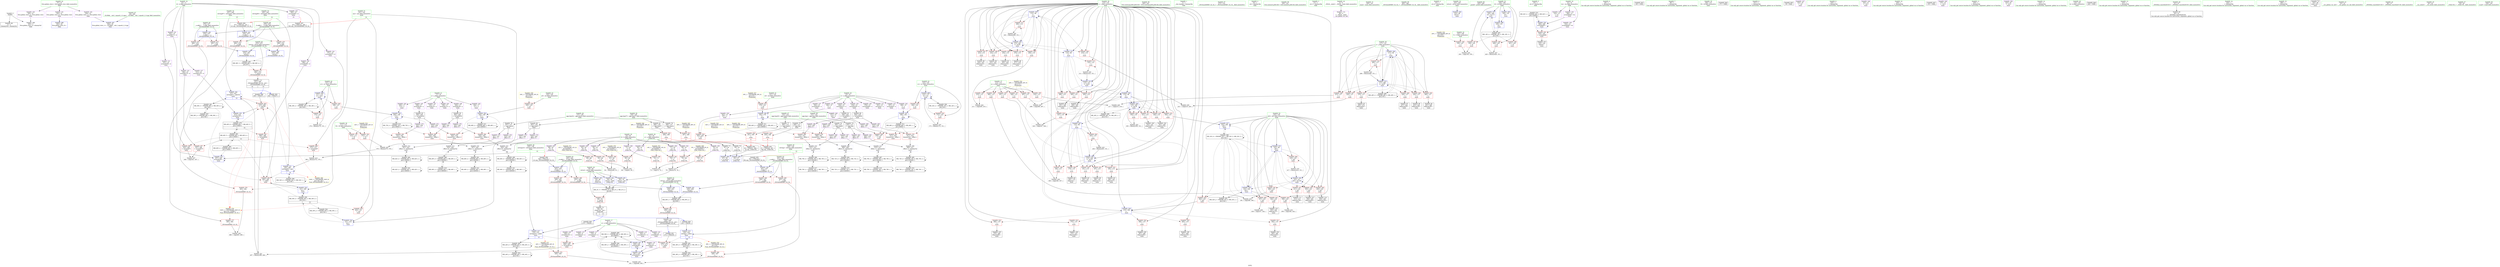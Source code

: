 digraph "SVFG" {
	label="SVFG";

	Node0x55c94b7e3330 [shape=record,color=grey,label="{NodeID: 0\nNullPtr}"];
	Node0x55c94b7e3330 -> Node0x55c94b8222e0[style=solid];
	Node0x55c94b7e3330 -> Node0x55c94b830710[style=solid];
	Node0x55c94b82fdf0 [shape=record,color=red,label="{NodeID: 277\n485\<--484\n\<--\n_ZSt3minIiERKT_S2_S2_\n}"];
	Node0x55c94b82fdf0 -> Node0x55c94b83b2d0[style=solid];
	Node0x55c94b823ba0 [shape=record,color=red,label="{NodeID: 194\n210\<--113\n\<--n\nmain\n}"];
	Node0x55c94b823ba0 -> Node0x55c94b83bbd0[style=solid];
	Node0x55c94b820d60 [shape=record,color=black,label="{NodeID: 111\n412\<--411\nidxprom106\<--\nmain\n}"];
	Node0x55c94b81f0c0 [shape=record,color=green,label="{NodeID: 28\n59\<--60\nretval\<--retval_field_insensitive\n_Z3dis1SS_\n}"];
	Node0x55c94b81f0c0 -> Node0x55c94b828d50[style=solid];
	Node0x55c94b81f0c0 -> Node0x55c94b8309b0[style=solid];
	Node0x55c94b81f0c0 -> Node0x55c94b830a80[style=solid];
	Node0x55c94b81f0c0 -> Node0x55c94b830b50[style=solid];
	Node0x55c94b831510 [shape=record,color=blue,label="{NodeID: 305\n115\<--96\ni\<--\nmain\n}"];
	Node0x55c94b831510 -> Node0x55c94b824490[style=dashed];
	Node0x55c94b831510 -> Node0x55c94b824560[style=dashed];
	Node0x55c94b831510 -> Node0x55c94b824630[style=dashed];
	Node0x55c94b831510 -> Node0x55c94b824700[style=dashed];
	Node0x55c94b831510 -> Node0x55c94b8247d0[style=dashed];
	Node0x55c94b831510 -> Node0x55c94b8248a0[style=dashed];
	Node0x55c94b831510 -> Node0x55c94b824970[style=dashed];
	Node0x55c94b831510 -> Node0x55c94b832140[style=dashed];
	Node0x55c94b831510 -> Node0x55c94b832210[style=dashed];
	Node0x55c94b825260 [shape=record,color=red,label="{NodeID: 222\n369\<--115\n\<--i\nmain\n}"];
	Node0x55c94b825260 -> Node0x55c94b820880[style=solid];
	Node0x55c94b826d10 [shape=record,color=purple,label="{NodeID: 139\n376\<--15\narrayidx89\<--x\nmain\n}"];
	Node0x55c94b821800 [shape=record,color=green,label="{NodeID: 56\n240\<--241\nllvm.memcpy.p0i8.p0i8.i64\<--llvm.memcpy.p0i8.p0i8.i64_field_insensitive\n}"];
	Node0x55c94b85d4d0 [shape=record,color=black,label="{NodeID: 499\nMR_28V_2 = PHI(MR_28V_3, MR_28V_1, )\npts\{118 \}\n}"];
	Node0x55c94b85d4d0 -> Node0x55c94b8315e0[style=dashed];
	Node0x55c94b85d4d0 -> Node0x55c94b85d4d0[style=dashed];
	Node0x55c94b839510 [shape=record,color=grey,label="{NodeID: 416\n92 = Binary(89, 91, )\n}"];
	Node0x55c94b839510 -> Node0x55c94b830a80[style=solid];
	Node0x55c94b832bd0 [shape=record,color=blue,label="{NodeID: 333\n143\<--96\nj63\<--\nmain\n}"];
	Node0x55c94b832bd0 -> Node0x55c94b82e320[style=dashed];
	Node0x55c94b832bd0 -> Node0x55c94b82e3f0[style=dashed];
	Node0x55c94b832bd0 -> Node0x55c94b82e4c0[style=dashed];
	Node0x55c94b832bd0 -> Node0x55c94b82e590[style=dashed];
	Node0x55c94b832bd0 -> Node0x55c94b82e660[style=dashed];
	Node0x55c94b832bd0 -> Node0x55c94b832550[style=dashed];
	Node0x55c94b832bd0 -> Node0x55c94b832e40[style=dashed];
	Node0x55c94b82e800 [shape=record,color=red,label="{NodeID: 250\n251\<--250\n\<--\nmain\n|{<s0>8}}"];
	Node0x55c94b82e800:s0 -> Node0x55c94b88ead0[style=solid,color=red];
	Node0x55c94b828460 [shape=record,color=purple,label="{NodeID: 167\n515\<--245\noffset_1\<--\n}"];
	Node0x55c94b828460 -> Node0x55c94b8319f0[style=solid];
	Node0x55c94b823040 [shape=record,color=black,label="{NodeID: 84\n192\<--191\nidxprom9\<--\nmain\n}"];
	Node0x55c94b802d60 [shape=record,color=green,label="{NodeID: 1\n7\<--1\n__dso_handle\<--dummyObj\nGlob }"];
	Node0x55c94b82fec0 [shape=record,color=red,label="{NodeID: 278\n508\<--507\ndummyVal\<--offset_0\nmain\n}"];
	Node0x55c94b82fec0 -> Node0x55c94b831780[style=solid];
	Node0x55c94b823c70 [shape=record,color=red,label="{NodeID: 195\n216\<--113\n\<--n\nmain\n}"];
	Node0x55c94b823c70 -> Node0x55c94b83b8d0[style=solid];
	Node0x55c94b820e30 [shape=record,color=black,label="{NodeID: 112\n436\<--459\n_ZSt3maxIiERKT_S2_S2__ret\<--\n_ZSt3maxIiERKT_S2_S2_\n|{<s0>12}}"];
	Node0x55c94b820e30:s0 -> Node0x55c94b88e640[style=solid,color=blue];
	Node0x55c94b81f190 [shape=record,color=green,label="{NodeID: 29\n61\<--62\na\<--a_field_insensitive\n_Z3dis1SS_\n}"];
	Node0x55c94b81f190 -> Node0x55c94b8224e0[style=solid];
	Node0x55c94b81f190 -> Node0x55c94b8279d0[style=solid];
	Node0x55c94b81f190 -> Node0x55c94b827aa0[style=solid];
	Node0x55c94b81f190 -> Node0x55c94b827b70[style=solid];
	Node0x55c94b81f190 -> Node0x55c94b827c40[style=solid];
	Node0x55c94b8315e0 [shape=record,color=blue,label="{NodeID: 306\n117\<--96\nj\<--\nmain\n}"];
	Node0x55c94b8315e0 -> Node0x55c94b8255a0[style=dashed];
	Node0x55c94b8315e0 -> Node0x55c94b825670[style=dashed];
	Node0x55c94b8315e0 -> Node0x55c94b825740[style=dashed];
	Node0x55c94b8315e0 -> Node0x55c94b825810[style=dashed];
	Node0x55c94b8315e0 -> Node0x55c94b8258e0[style=dashed];
	Node0x55c94b8315e0 -> Node0x55c94b82d8d0[style=dashed];
	Node0x55c94b8315e0 -> Node0x55c94b82d960[style=dashed];
	Node0x55c94b8315e0 -> Node0x55c94b8315e0[style=dashed];
	Node0x55c94b8315e0 -> Node0x55c94b832070[style=dashed];
	Node0x55c94b8315e0 -> Node0x55c94b85d4d0[style=dashed];
	Node0x55c94b825330 [shape=record,color=red,label="{NodeID: 223\n374\<--115\n\<--i\nmain\n}"];
	Node0x55c94b825330 -> Node0x55c94b820950[style=solid];
	Node0x55c94b826de0 [shape=record,color=purple,label="{NodeID: 140\n377\<--15\nr90\<--x\nmain\n}"];
	Node0x55c94b826de0 -> Node0x55c94b82ef50[style=solid];
	Node0x55c94b821900 [shape=record,color=green,label="{NodeID: 57\n273\<--274\n_ZSt3maxIiERKT_S2_S2_\<--_ZSt3maxIiERKT_S2_S2__field_insensitive\n}"];
	Node0x55c94b85d9d0 [shape=record,color=black,label="{NodeID: 500\nMR_32V_2 = PHI(MR_32V_3, MR_32V_1, )\npts\{124 \}\n}"];
	Node0x55c94b85d9d0 -> Node0x55c94b82db00[style=dashed];
	Node0x55c94b85d9d0 -> Node0x55c94b830f60[style=dashed];
	Node0x55c94b85d9d0 -> Node0x55c94b85d9d0[style=dashed];
	Node0x55c94b839650 [shape=record,color=grey,label="{NodeID: 417\n79 = Binary(76, 78, )\n}"];
	Node0x55c94b839650 -> Node0x55c94b8309b0[style=solid];
	Node0x55c94b832ca0 [shape=record,color=blue,label="{NodeID: 334\n147\<--407\nref.tmp97\<--add104\nmain\n|{|<s3>15}}"];
	Node0x55c94b832ca0 -> Node0x55c94b82f290[style=dashed];
	Node0x55c94b832ca0 -> Node0x55c94b832ca0[style=dashed];
	Node0x55c94b832ca0 -> Node0x55c94b850ec0[style=dashed];
	Node0x55c94b832ca0:s3 -> Node0x55c94b8579e0[style=dashed,color=red];
	Node0x55c94b82e8d0 [shape=record,color=red,label="{NodeID: 251\n267\<--266\n\<--\nmain\n|{<s0>11}}"];
	Node0x55c94b82e8d0:s0 -> Node0x55c94b88e8c0[style=solid,color=red];
	Node0x55c94b828530 [shape=record,color=purple,label="{NodeID: 168\n513\<--246\noffset_0\<--\n}"];
	Node0x55c94b828530 -> Node0x55c94b830060[style=solid];
	Node0x55c94b823110 [shape=record,color=black,label="{NodeID: 85\n198\<--197\nidxprom12\<--\nmain\n}"];
	Node0x55c94b817230 [shape=record,color=green,label="{NodeID: 2\n19\<--1\n.str\<--dummyObj\nGlob }"];
	Node0x55c94b82ff90 [shape=record,color=red,label="{NodeID: 279\n511\<--510\ndummyVal\<--offset_1\nmain\n}"];
	Node0x55c94b82ff90 -> Node0x55c94b831850[style=solid];
	Node0x55c94b823d40 [shape=record,color=red,label="{NodeID: 196\n297\<--113\n\<--n\nmain\n}"];
	Node0x55c94b823d40 -> Node0x55c94b83afd0[style=solid];
	Node0x55c94b820f00 [shape=record,color=black,label="{NodeID: 113\n471\<--494\n_ZSt3minIiERKT_S2_S2__ret\<--\n_ZSt3minIiERKT_S2_S2_\n|{<s0>14|<s1>15}}"];
	Node0x55c94b820f00:s0 -> Node0x55c94b88e780[style=solid,color=blue];
	Node0x55c94b820f00:s1 -> Node0x55c94b88e150[style=solid,color=blue];
	Node0x55c94b81f260 [shape=record,color=green,label="{NodeID: 30\n63\<--64\nb\<--b_field_insensitive\n_Z3dis1SS_\n}"];
	Node0x55c94b81f260 -> Node0x55c94b8225b0[style=solid];
	Node0x55c94b81f260 -> Node0x55c94b827d10[style=solid];
	Node0x55c94b81f260 -> Node0x55c94b827de0[style=solid];
	Node0x55c94b81f260 -> Node0x55c94b827eb0[style=solid];
	Node0x55c94b81f260 -> Node0x55c94b827f80[style=solid];
	Node0x55c94b8316b0 [shape=record,color=blue,label="{NodeID: 307\n228\<--230\narrayidx26\<--\nmain\n}"];
	Node0x55c94b8316b0 -> Node0x55c94b8316b0[style=dashed];
	Node0x55c94b8316b0 -> Node0x55c94b831fa0[style=dashed];
	Node0x55c94b8316b0 -> Node0x55c94b8531c0[style=dashed];
	Node0x55c94b825400 [shape=record,color=red,label="{NodeID: 224\n396\<--115\n\<--i\nmain\n}"];
	Node0x55c94b825400 -> Node0x55c94b820af0[style=solid];
	Node0x55c94b826eb0 [shape=record,color=purple,label="{NodeID: 141\n193\<--17\narrayidx10\<--y\nmain\n}"];
	Node0x55c94b821a00 [shape=record,color=green,label="{NodeID: 58\n320\<--321\nllvm.memset.p0i8.i64\<--llvm.memset.p0i8.i64_field_insensitive\n}"];
	Node0x55c94b85ded0 [shape=record,color=black,label="{NodeID: 501\nMR_36V_2 = PHI(MR_36V_3, MR_36V_1, )\npts\{128 \}\n}"];
	Node0x55c94b85ded0 -> Node0x55c94b82dd70[style=dashed];
	Node0x55c94b85ded0 -> Node0x55c94b831030[style=dashed];
	Node0x55c94b85ded0 -> Node0x55c94b85ded0[style=dashed];
	Node0x55c94b8397d0 [shape=record,color=grey,label="{NodeID: 418\n417 = Binary(416, 151, )\n}"];
	Node0x55c94b8397d0 -> Node0x55c94b832e40[style=solid];
	Node0x55c94b832d70 [shape=record,color=blue,label="{NodeID: 335\n413\<--410\narrayidx107\<--\nmain\n}"];
	Node0x55c94b832d70 -> Node0x55c94b8568c0[style=dashed];
	Node0x55c94b82e9a0 [shape=record,color=red,label="{NodeID: 252\n269\<--268\n\<--\nmain\n|{<s0>11}}"];
	Node0x55c94b82e9a0:s0 -> Node0x55c94b88ead0[style=solid,color=red];
	Node0x55c94b828600 [shape=record,color=purple,label="{NodeID: 169\n516\<--246\noffset_1\<--\n}"];
	Node0x55c94b828600 -> Node0x55c94b830130[style=solid];
	Node0x55c94b8231e0 [shape=record,color=black,label="{NodeID: 86\n224\<--223\nidxprom23\<--\nmain\n}"];
	Node0x55c94b7f6ce0 [shape=record,color=green,label="{NodeID: 3\n21\<--1\n.str.1\<--dummyObj\nGlob }"];
	Node0x55c94b830060 [shape=record,color=red,label="{NodeID: 280\n514\<--513\ndummyVal\<--offset_0\nmain\n}"];
	Node0x55c94b830060 -> Node0x55c94b831920[style=solid];
	Node0x55c94b823e10 [shape=record,color=red,label="{NodeID: 197\n328\<--113\n\<--n\nmain\n}"];
	Node0x55c94b823e10 -> Node0x55c94b83ba50[style=solid];
	Node0x55c94b820fd0 [shape=record,color=purple,label="{NodeID: 114\n38\<--4\n\<--_ZStL8__ioinit\n__cxx_global_var_init\n}"];
	Node0x55c94b81f330 [shape=record,color=green,label="{NodeID: 31\n100\<--101\nmain\<--main_field_insensitive\n}"];
	Node0x55c94b831780 [shape=record,color=blue, style = dotted,label="{NodeID: 308\n506\<--508\noffset_0\<--dummyVal\nmain\n}"];
	Node0x55c94b831780 -> Node0x55c94b84b6b0[style=dashed];
	Node0x55c94b8254d0 [shape=record,color=red,label="{NodeID: 225\n400\<--115\n\<--i\nmain\n}"];
	Node0x55c94b8254d0 -> Node0x55c94b820bc0[style=solid];
	Node0x55c94b826f80 [shape=record,color=purple,label="{NodeID: 142\n194\<--17\nl11\<--y\nmain\n}"];
	Node0x55c94b826f80 -> Node0x55c94b8312a0[style=solid];
	Node0x55c94b821b00 [shape=record,color=green,label="{NodeID: 59\n383\<--384\n_ZSt3minIiERKT_S2_S2_\<--_ZSt3minIiERKT_S2_S2__field_insensitive\n}"];
	Node0x55c94b85e3d0 [shape=record,color=black,label="{NodeID: 502\nMR_38V_2 = PHI(MR_38V_3, MR_38V_1, )\npts\{130 \}\n}"];
	Node0x55c94b85e3d0 -> Node0x55c94b8572c0[style=dashed];
	Node0x55c94b85e3d0 -> Node0x55c94b85e3d0[style=dashed];
	Node0x55c94b839950 [shape=record,color=grey,label="{NodeID: 419\n173 = Binary(172, 151, )\n}"];
	Node0x55c94b839950 -> Node0x55c94b830f60[style=solid];
	Node0x55c94b832e40 [shape=record,color=blue,label="{NodeID: 336\n143\<--417\nj63\<--inc109\nmain\n}"];
	Node0x55c94b832e40 -> Node0x55c94b82e320[style=dashed];
	Node0x55c94b832e40 -> Node0x55c94b82e3f0[style=dashed];
	Node0x55c94b832e40 -> Node0x55c94b82e4c0[style=dashed];
	Node0x55c94b832e40 -> Node0x55c94b82e590[style=dashed];
	Node0x55c94b832e40 -> Node0x55c94b82e660[style=dashed];
	Node0x55c94b832e40 -> Node0x55c94b832550[style=dashed];
	Node0x55c94b832e40 -> Node0x55c94b832e40[style=dashed];
	Node0x55c94b82ea70 [shape=record,color=red,label="{NodeID: 253\n275\<--272\n\<--call41\nmain\n}"];
	Node0x55c94b82ea70 -> Node0x55c94b831fa0[style=solid];
	Node0x55c94b8286d0 [shape=record,color=purple,label="{NodeID: 170\n518\<--257\noffset_0\<--\n}"];
	Node0x55c94b8286d0 -> Node0x55c94b831b90[style=solid];
	Node0x55c94b8232b0 [shape=record,color=black,label="{NodeID: 87\n227\<--226\nidxprom25\<--\nmain\n}"];
	Node0x55c94b7f6d70 [shape=record,color=green,label="{NodeID: 4\n23\<--1\n.str.2\<--dummyObj\nGlob }"];
	Node0x55c94b830130 [shape=record,color=red,label="{NodeID: 281\n517\<--516\ndummyVal\<--offset_1\nmain\n}"];
	Node0x55c94b830130 -> Node0x55c94b8319f0[style=solid];
	Node0x55c94b823ee0 [shape=record,color=red,label="{NodeID: 198\n390\<--113\n\<--n\nmain\n}"];
	Node0x55c94b823ee0 -> Node0x55c94b83acd0[style=solid];
	Node0x55c94b8210a0 [shape=record,color=purple,label="{NodeID: 115\n225\<--8\narrayidx24\<--e\nmain\n}"];
	Node0x55c94b81f430 [shape=record,color=green,label="{NodeID: 32\n103\<--104\nretval\<--retval_field_insensitive\nmain\n}"];
	Node0x55c94b81f430 -> Node0x55c94b830c20[style=solid];
	Node0x55c94b831850 [shape=record,color=blue, style = dotted,label="{NodeID: 309\n509\<--511\noffset_1\<--dummyVal\nmain\n}"];
	Node0x55c94b831850 -> Node0x55c94b84b7a0[style=dashed];
	Node0x55c94b8255a0 [shape=record,color=red,label="{NodeID: 226\n215\<--117\n\<--j\nmain\n}"];
	Node0x55c94b8255a0 -> Node0x55c94b83b8d0[style=solid];
	Node0x55c94b827050 [shape=record,color=purple,label="{NodeID: 143\n199\<--17\narrayidx13\<--y\nmain\n}"];
	Node0x55c94b821c00 [shape=record,color=green,label="{NodeID: 60\n425\<--426\nprintf\<--printf_field_insensitive\n}"];
	Node0x55c94b85e8d0 [shape=record,color=black,label="{NodeID: 503\nMR_44V_2 = PHI(MR_44V_3, MR_44V_1, )\npts\{136 \}\n}"];
	Node0x55c94b85e8d0 -> Node0x55c94b84b0c0[style=dashed];
	Node0x55c94b85e8d0 -> Node0x55c94b85e8d0[style=dashed];
	Node0x55c94b839ad0 [shape=record,color=grey,label="{NodeID: 420\n291 = Binary(290, 151, )\n}"];
	Node0x55c94b839ad0 -> Node0x55c94b832140[style=solid];
	Node0x55c94b832f10 [shape=record,color=blue,label="{NodeID: 337\n105\<--429\ni0\<--inc113\nmain\n}"];
	Node0x55c94b832f10 -> Node0x55c94b85cad0[style=dashed];
	Node0x55c94b82eb40 [shape=record,color=red,label="{NodeID: 254\n304\<--303\n\<--l57\nmain\n}"];
	Node0x55c94b82eb40 -> Node0x55c94b8322e0[style=solid];
	Node0x55c94b8287a0 [shape=record,color=purple,label="{NodeID: 171\n521\<--257\noffset_1\<--\n}"];
	Node0x55c94b8287a0 -> Node0x55c94b831c60[style=solid];
	Node0x55c94b823380 [shape=record,color=black,label="{NodeID: 88\n233\<--232\nidxprom27\<--\nmain\n}"];
	Node0x55c94b7f6e00 [shape=record,color=green,label="{NodeID: 5\n25\<--1\n.str.3\<--dummyObj\nGlob }"];
	Node0x55c94b830200 [shape=record,color=red,label="{NodeID: 282\n520\<--519\ndummyVal\<--offset_0\nmain\n}"];
	Node0x55c94b830200 -> Node0x55c94b831b90[style=solid];
	Node0x55c94b823fb0 [shape=record,color=red,label="{NodeID: 199\n166\<--115\n\<--i\nmain\n}"];
	Node0x55c94b823fb0 -> Node0x55c94b83a6d0[style=solid];
	Node0x55c94b825a60 [shape=record,color=purple,label="{NodeID: 116\n228\<--8\narrayidx26\<--e\nmain\n}"];
	Node0x55c94b825a60 -> Node0x55c94b8316b0[style=solid];
	Node0x55c94b81f500 [shape=record,color=green,label="{NodeID: 33\n105\<--106\ni0\<--i0_field_insensitive\nmain\n}"];
	Node0x55c94b81f500 -> Node0x55c94b8294a0[style=solid];
	Node0x55c94b81f500 -> Node0x55c94b829570[style=solid];
	Node0x55c94b81f500 -> Node0x55c94b829640[style=solid];
	Node0x55c94b81f500 -> Node0x55c94b830cf0[style=solid];
	Node0x55c94b81f500 -> Node0x55c94b830dc0[style=solid];
	Node0x55c94b81f500 -> Node0x55c94b832f10[style=solid];
	Node0x55c94b831920 [shape=record,color=blue, style = dotted,label="{NodeID: 310\n512\<--514\noffset_0\<--dummyVal\nmain\n}"];
	Node0x55c94b831920 -> Node0x55c94b859400[style=dashed];
	Node0x55c94b825670 [shape=record,color=red,label="{NodeID: 227\n220\<--117\n\<--j\nmain\n}"];
	Node0x55c94b825670 -> Node0x55c94b83b750[style=solid];
	Node0x55c94b827120 [shape=record,color=purple,label="{NodeID: 144\n200\<--17\nr14\<--y\nmain\n}"];
	Node0x55c94b827120 -> Node0x55c94b831370[style=solid];
	Node0x55c94b821d00 [shape=record,color=green,label="{NodeID: 61\n439\<--440\nretval\<--retval_field_insensitive\n_ZSt3maxIiERKT_S2_S2_\n}"];
	Node0x55c94b821d00 -> Node0x55c94b82f360[style=solid];
	Node0x55c94b821d00 -> Node0x55c94b833180[style=solid];
	Node0x55c94b821d00 -> Node0x55c94b833250[style=solid];
	Node0x55c94b85edd0 [shape=record,color=black,label="{NodeID: 504\nMR_50V_2 = PHI(MR_50V_4, MR_50V_1, )\npts\{142 \}\n}"];
	Node0x55c94b85edd0 -> Node0x55c94b832480[style=dashed];
	Node0x55c94b839c50 [shape=record,color=grey,label="{NodeID: 421\n407 = Binary(399, 406, )\n}"];
	Node0x55c94b839c50 -> Node0x55c94b832ca0[style=solid];
	Node0x55c94b832fe0 [shape=record,color=blue,label="{NodeID: 338\n441\<--437\n__a.addr\<--__a\n_ZSt3maxIiERKT_S2_S2_\n}"];
	Node0x55c94b832fe0 -> Node0x55c94b82f430[style=dashed];
	Node0x55c94b832fe0 -> Node0x55c94b82f500[style=dashed];
	Node0x55c94b82ec10 [shape=record,color=red,label="{NodeID: 255\n334\<--333\n\<--arrayidx68\nmain\n}"];
	Node0x55c94b82ec10 -> Node0x55c94b820540[style=solid];
	Node0x55c94b828870 [shape=record,color=purple,label="{NodeID: 172\n519\<--258\noffset_0\<--\n}"];
	Node0x55c94b828870 -> Node0x55c94b830200[style=solid];
	Node0x55c94b823450 [shape=record,color=black,label="{NodeID: 89\n236\<--234\n\<--arrayidx28\nmain\n}"];
	Node0x55c94b823450 -> Node0x55c94b8281f0[style=solid];
	Node0x55c94b823450 -> Node0x55c94b8282c0[style=solid];
	Node0x55c94b7f6e90 [shape=record,color=green,label="{NodeID: 6\n28\<--1\n\<--dummyObj\nCan only get source location for instruction, argument, global var or function.}"];
	Node0x55c94b867bd0 [shape=record,color=yellow,style=double,label="{NodeID: 532\n20V_1 = ENCHI(MR_20V_0)\npts\{108 \}\nFun[main]}"];
	Node0x55c94b867bd0 -> Node0x55c94b829710[style=dashed];
	Node0x55c94b8302d0 [shape=record,color=red,label="{NodeID: 283\n523\<--522\ndummyVal\<--offset_1\nmain\n}"];
	Node0x55c94b8302d0 -> Node0x55c94b831c60[style=solid];
	Node0x55c94b824080 [shape=record,color=red,label="{NodeID: 200\n179\<--115\n\<--i\nmain\n}"];
	Node0x55c94b824080 -> Node0x55c94b822ea0[style=solid];
	Node0x55c94b825b30 [shape=record,color=purple,label="{NodeID: 117\n278\<--8\narrayidx43\<--e\nmain\n}"];
	Node0x55c94b81f5d0 [shape=record,color=green,label="{NodeID: 34\n107\<--108\nT\<--T_field_insensitive\nmain\n}"];
	Node0x55c94b81f5d0 -> Node0x55c94b829710[style=solid];
	Node0x55c94b88c460 [shape=record,color=black,label="{NodeID: 643\n163 = PHI()\n}"];
	Node0x55c94b8319f0 [shape=record,color=blue, style = dotted,label="{NodeID: 311\n515\<--517\noffset_1\<--dummyVal\nmain\n}"];
	Node0x55c94b8319f0 -> Node0x55c94b8598d0[style=dashed];
	Node0x55c94b825740 [shape=record,color=red,label="{NodeID: 228\n226\<--117\n\<--j\nmain\n}"];
	Node0x55c94b825740 -> Node0x55c94b8232b0[style=solid];
	Node0x55c94b8271f0 [shape=record,color=purple,label="{NodeID: 145\n256\<--17\narrayidx36\<--y\nmain\n}"];
	Node0x55c94b8271f0 -> Node0x55c94b823790[style=solid];
	Node0x55c94b821dd0 [shape=record,color=green,label="{NodeID: 62\n441\<--442\n__a.addr\<--__a.addr_field_insensitive\n_ZSt3maxIiERKT_S2_S2_\n}"];
	Node0x55c94b821dd0 -> Node0x55c94b82f430[style=solid];
	Node0x55c94b821dd0 -> Node0x55c94b82f500[style=solid];
	Node0x55c94b821dd0 -> Node0x55c94b832fe0[style=solid];
	Node0x55c94b85f2d0 [shape=record,color=black,label="{NodeID: 505\nMR_52V_2 = PHI(MR_52V_5, MR_52V_1, )\npts\{144 \}\n}"];
	Node0x55c94b85f2d0 -> Node0x55c94b832550[style=dashed];
	Node0x55c94b839dd0 [shape=record,color=grey,label="{NodeID: 422\n355 = Binary(354, 151, )\n}"];
	Node0x55c94b839dd0 -> Node0x55c94b8327c0[style=solid];
	Node0x55c94b8330b0 [shape=record,color=blue,label="{NodeID: 339\n443\<--438\n__b.addr\<--__b\n_ZSt3maxIiERKT_S2_S2_\n}"];
	Node0x55c94b8330b0 -> Node0x55c94b82f5d0[style=dashed];
	Node0x55c94b8330b0 -> Node0x55c94b82f6a0[style=dashed];
	Node0x55c94b82ece0 [shape=record,color=red,label="{NodeID: 256\n343\<--342\n\<--arrayidx71\nmain\n}"];
	Node0x55c94b82ece0 -> Node0x55c94b83b450[style=solid];
	Node0x55c94b828940 [shape=record,color=purple,label="{NodeID: 173\n522\<--258\noffset_1\<--\n}"];
	Node0x55c94b828940 -> Node0x55c94b8302d0[style=solid];
	Node0x55c94b823520 [shape=record,color=black,label="{NodeID: 90\n243\<--242\nidxprom30\<--\nmain\n}"];
	Node0x55c94b7f6f20 [shape=record,color=green,label="{NodeID: 7\n96\<--1\n\<--dummyObj\nCan only get source location for instruction, argument, global var or function.}"];
	Node0x55c94b867cb0 [shape=record,color=yellow,style=double,label="{NodeID: 533\n22V_1 = ENCHI(MR_22V_0)\npts\{112 \}\nFun[main]}"];
	Node0x55c94b867cb0 -> Node0x55c94b8297e0[style=dashed];
	Node0x55c94b867cb0 -> Node0x55c94b823a00[style=dashed];
	Node0x55c94b8303a0 [shape=record,color=red,label="{NodeID: 284\n526\<--525\ndummyVal\<--offset_0\nmain\n}"];
	Node0x55c94b8303a0 -> Node0x55c94b831d30[style=solid];
	Node0x55c94b824150 [shape=record,color=red,label="{NodeID: 201\n185\<--115\n\<--i\nmain\n}"];
	Node0x55c94b824150 -> Node0x55c94b822f70[style=solid];
	Node0x55c94b825c00 [shape=record,color=purple,label="{NodeID: 118\n281\<--8\narrayidx45\<--e\nmain\n}"];
	Node0x55c94b825c00 -> Node0x55c94b831fa0[style=solid];
	Node0x55c94b81f6a0 [shape=record,color=green,label="{NodeID: 35\n109\<--110\nH\<--H_field_insensitive\nmain\n}"];
	Node0x55c94b88dc90 [shape=record,color=black,label="{NodeID: 644\n171 = PHI()\n}"];
	Node0x55c94b831ac0 [shape=record,color=blue,label="{NodeID: 312\n129\<--252\nref.tmp\<--call32\nmain\n|{|<s2>12}}"];
	Node0x55c94b831ac0 -> Node0x55c94b82ea70[style=dashed];
	Node0x55c94b831ac0 -> Node0x55c94b8572c0[style=dashed];
	Node0x55c94b831ac0:s2 -> Node0x55c94b86a2b0[style=dashed,color=red];
	Node0x55c94b825810 [shape=record,color=red,label="{NodeID: 229\n242\<--117\n\<--j\nmain\n}"];
	Node0x55c94b825810 -> Node0x55c94b823520[style=solid];
	Node0x55c94b8272c0 [shape=record,color=purple,label="{NodeID: 146\n262\<--17\narrayidx39\<--y\nmain\n}"];
	Node0x55c94b8272c0 -> Node0x55c94b823930[style=solid];
	Node0x55c94b821ea0 [shape=record,color=green,label="{NodeID: 63\n443\<--444\n__b.addr\<--__b.addr_field_insensitive\n_ZSt3maxIiERKT_S2_S2_\n}"];
	Node0x55c94b821ea0 -> Node0x55c94b82f5d0[style=solid];
	Node0x55c94b821ea0 -> Node0x55c94b82f6a0[style=solid];
	Node0x55c94b821ea0 -> Node0x55c94b8330b0[style=solid];
	Node0x55c94b85f7d0 [shape=record,color=black,label="{NodeID: 506\nMR_54V_2 = PHI(MR_54V_3, MR_54V_1, )\npts\{146 \}\n}"];
	Node0x55c94b85f7d0 -> Node0x55c94b832a30[style=dashed];
	Node0x55c94b85f7d0 -> Node0x55c94b85f7d0[style=dashed];
	Node0x55c94b839f50 [shape=record,color=grey,label="{NodeID: 423\n204 = Binary(203, 151, )\n}"];
	Node0x55c94b839f50 -> Node0x55c94b831440[style=solid];
	Node0x55c94b833180 [shape=record,color=blue,label="{NodeID: 340\n439\<--453\nretval\<--\n_ZSt3maxIiERKT_S2_S2_\n}"];
	Node0x55c94b833180 -> Node0x55c94b84f5c0[style=dashed];
	Node0x55c94b82edb0 [shape=record,color=red,label="{NodeID: 257\n347\<--346\n\<--arrayidx73\nmain\n}"];
	Node0x55c94b82edb0 -> Node0x55c94b83b450[style=solid];
	Node0x55c94b828a10 [shape=record,color=purple,label="{NodeID: 174\n524\<--263\noffset_0\<--\n}"];
	Node0x55c94b828a10 -> Node0x55c94b831d30[style=solid];
	Node0x55c94b8235f0 [shape=record,color=black,label="{NodeID: 91\n246\<--244\n\<--arrayidx31\nmain\n}"];
	Node0x55c94b8235f0 -> Node0x55c94b828530[style=solid];
	Node0x55c94b8235f0 -> Node0x55c94b828600[style=solid];
	Node0x55c94b7f7b90 [shape=record,color=green,label="{NodeID: 8\n151\<--1\n\<--dummyObj\nCan only get source location for instruction, argument, global var or function.}"];
	Node0x55c94b867d90 [shape=record,color=yellow,style=double,label="{NodeID: 534\n24V_1 = ENCHI(MR_24V_0)\npts\{114 \}\nFun[main]}"];
	Node0x55c94b867d90 -> Node0x55c94b823ad0[style=dashed];
	Node0x55c94b867d90 -> Node0x55c94b823ba0[style=dashed];
	Node0x55c94b867d90 -> Node0x55c94b823c70[style=dashed];
	Node0x55c94b867d90 -> Node0x55c94b823d40[style=dashed];
	Node0x55c94b867d90 -> Node0x55c94b823e10[style=dashed];
	Node0x55c94b867d90 -> Node0x55c94b823ee0[style=dashed];
	Node0x55c94b830470 [shape=record,color=red,label="{NodeID: 285\n529\<--528\ndummyVal\<--offset_1\nmain\n}"];
	Node0x55c94b830470 -> Node0x55c94b831e00[style=solid];
	Node0x55c94b824220 [shape=record,color=red,label="{NodeID: 202\n191\<--115\n\<--i\nmain\n}"];
	Node0x55c94b824220 -> Node0x55c94b823040[style=solid];
	Node0x55c94b825cd0 [shape=record,color=purple,label="{NodeID: 119\n402\<--8\narrayidx101\<--e\nmain\n}"];
	Node0x55c94b81f770 [shape=record,color=green,label="{NodeID: 36\n111\<--112\nW\<--W_field_insensitive\nmain\n}"];
	Node0x55c94b81f770 -> Node0x55c94b8297e0[style=solid];
	Node0x55c94b81f770 -> Node0x55c94b823a00[style=solid];
	Node0x55c94b88dd90 [shape=record,color=black,label="{NodeID: 645\n39 = PHI()\n}"];
	Node0x55c94b8568c0 [shape=record,color=black,label="{NodeID: 479\nMR_60V_6 = PHI(MR_60V_7, MR_60V_5, )\npts\{110000 \}\n|{|<s4>15}}"];
	Node0x55c94b8568c0 -> Node0x55c94b82f0f0[style=dashed];
	Node0x55c94b8568c0 -> Node0x55c94b82f290[style=dashed];
	Node0x55c94b8568c0 -> Node0x55c94b832d70[style=dashed];
	Node0x55c94b8568c0 -> Node0x55c94b8513c0[style=dashed];
	Node0x55c94b8568c0:s4 -> Node0x55c94b8578d0[style=dashed,color=red];
	Node0x55c94b831b90 [shape=record,color=blue, style = dotted,label="{NodeID: 313\n518\<--520\noffset_0\<--dummyVal\nmain\n}"];
	Node0x55c94b831b90 -> Node0x55c94b859dd0[style=dashed];
	Node0x55c94b8258e0 [shape=record,color=red,label="{NodeID: 230\n260\<--117\n\<--j\nmain\n}"];
	Node0x55c94b8258e0 -> Node0x55c94b823860[style=solid];
	Node0x55c94b827390 [shape=record,color=purple,label="{NodeID: 147\n152\<--19\n\<--.str\nmain\n}"];
	Node0x55c94b821f70 [shape=record,color=green,label="{NodeID: 64\n474\<--475\nretval\<--retval_field_insensitive\n_ZSt3minIiERKT_S2_S2_\n}"];
	Node0x55c94b821f70 -> Node0x55c94b82f910[style=solid];
	Node0x55c94b821f70 -> Node0x55c94b8334c0[style=solid];
	Node0x55c94b821f70 -> Node0x55c94b833590[style=solid];
	Node0x55c94b85fcd0 [shape=record,color=black,label="{NodeID: 507\nMR_56V_2 = PHI(MR_56V_3, MR_56V_1, )\npts\{148 \}\n}"];
	Node0x55c94b85fcd0 -> Node0x55c94b850ec0[style=dashed];
	Node0x55c94b83a0d0 [shape=record,color=grey,label="{NodeID: 424\n286 = Binary(285, 151, )\n}"];
	Node0x55c94b83a0d0 -> Node0x55c94b832070[style=solid];
	Node0x55c94b833250 [shape=record,color=blue,label="{NodeID: 341\n439\<--456\nretval\<--\n_ZSt3maxIiERKT_S2_S2_\n}"];
	Node0x55c94b833250 -> Node0x55c94b84f5c0[style=dashed];
	Node0x55c94b82ee80 [shape=record,color=red,label="{NodeID: 258\n372\<--371\n\<--arrayidx87\nmain\n}"];
	Node0x55c94b82ee80 -> Node0x55c94b82b570[style=solid];
	Node0x55c94b828ae0 [shape=record,color=purple,label="{NodeID: 175\n527\<--263\noffset_1\<--\n}"];
	Node0x55c94b828ae0 -> Node0x55c94b831e00[style=solid];
	Node0x55c94b8236c0 [shape=record,color=black,label="{NodeID: 92\n255\<--254\nidxprom35\<--\nmain\n}"];
	Node0x55c94b7f7c20 [shape=record,color=green,label="{NodeID: 9\n230\<--1\n\<--dummyObj\nCan only get source location for instruction, argument, global var or function.}"];
	Node0x55c94b830540 [shape=record,color=blue,label="{NodeID: 286\n503\<--28\nllvm.global_ctors_0\<--\nGlob }"];
	Node0x55c94b8242f0 [shape=record,color=red,label="{NodeID: 203\n197\<--115\n\<--i\nmain\n}"];
	Node0x55c94b8242f0 -> Node0x55c94b823110[style=solid];
	Node0x55c94b825da0 [shape=record,color=purple,label="{NodeID: 120\n405\<--8\narrayidx103\<--e\nmain\n}"];
	Node0x55c94b825da0 -> Node0x55c94b82f1c0[style=solid];
	Node0x55c94b81f840 [shape=record,color=green,label="{NodeID: 37\n113\<--114\nn\<--n_field_insensitive\nmain\n}"];
	Node0x55c94b81f840 -> Node0x55c94b823ad0[style=solid];
	Node0x55c94b81f840 -> Node0x55c94b823ba0[style=solid];
	Node0x55c94b81f840 -> Node0x55c94b823c70[style=solid];
	Node0x55c94b81f840 -> Node0x55c94b823d40[style=solid];
	Node0x55c94b81f840 -> Node0x55c94b823e10[style=solid];
	Node0x55c94b81f840 -> Node0x55c94b823ee0[style=solid];
	Node0x55c94b88de90 [shape=record,color=black,label="{NodeID: 646\n252 = PHI(56, )\n}"];
	Node0x55c94b88de90 -> Node0x55c94b831ac0[style=solid];
	Node0x55c94b831c60 [shape=record,color=blue, style = dotted,label="{NodeID: 314\n521\<--523\noffset_1\<--dummyVal\nmain\n}"];
	Node0x55c94b831c60 -> Node0x55c94b85a2d0[style=dashed];
	Node0x55c94b82d8d0 [shape=record,color=red,label="{NodeID: 231\n279\<--117\n\<--j\nmain\n}"];
	Node0x55c94b82d8d0 -> Node0x55c94b820200[style=solid];
	Node0x55c94b827460 [shape=record,color=purple,label="{NodeID: 148\n162\<--21\n\<--.str.1\nmain\n}"];
	Node0x55c94b822040 [shape=record,color=green,label="{NodeID: 65\n476\<--477\n__a.addr\<--__a.addr_field_insensitive\n_ZSt3minIiERKT_S2_S2_\n}"];
	Node0x55c94b822040 -> Node0x55c94b82f9e0[style=solid];
	Node0x55c94b822040 -> Node0x55c94b82fab0[style=solid];
	Node0x55c94b822040 -> Node0x55c94b833320[style=solid];
	Node0x55c94b8601d0 [shape=record,color=black,label="{NodeID: 508\nMR_58V_2 = PHI(MR_58V_3, MR_58V_1, )\npts\{90000 \}\n}"];
	Node0x55c94b8601d0 -> Node0x55c94b8531c0[style=dashed];
	Node0x55c94b83a250 [shape=record,color=grey,label="{NodeID: 425\n379 = Binary(373, 378, )\n}"];
	Node0x55c94b83a250 -> Node0x55c94b82b570[style=solid];
	Node0x55c94b833320 [shape=record,color=blue,label="{NodeID: 342\n476\<--472\n__a.addr\<--__a\n_ZSt3minIiERKT_S2_S2_\n}"];
	Node0x55c94b833320 -> Node0x55c94b82f9e0[style=dashed];
	Node0x55c94b833320 -> Node0x55c94b82fab0[style=dashed];
	Node0x55c94b82ef50 [shape=record,color=red,label="{NodeID: 259\n378\<--377\n\<--r90\nmain\n}"];
	Node0x55c94b82ef50 -> Node0x55c94b83a250[style=solid];
	Node0x55c94b828bb0 [shape=record,color=purple,label="{NodeID: 176\n525\<--264\noffset_0\<--\n}"];
	Node0x55c94b828bb0 -> Node0x55c94b8303a0[style=solid];
	Node0x55c94b823790 [shape=record,color=black,label="{NodeID: 93\n258\<--256\n\<--arrayidx36\nmain\n}"];
	Node0x55c94b823790 -> Node0x55c94b828870[style=solid];
	Node0x55c94b823790 -> Node0x55c94b828940[style=solid];
	Node0x55c94b7f7cb0 [shape=record,color=green,label="{NodeID: 10\n238\<--1\n\<--dummyObj\nCan only get source location for instruction, argument, global var or function.}"];
	Node0x55c94b830610 [shape=record,color=blue,label="{NodeID: 287\n504\<--29\nllvm.global_ctors_1\<--_GLOBAL__sub_I_squark_2_0.cpp\nGlob }"];
	Node0x55c94b8243c0 [shape=record,color=red,label="{NodeID: 204\n203\<--115\n\<--i\nmain\n}"];
	Node0x55c94b8243c0 -> Node0x55c94b839f50[style=solid];
	Node0x55c94b825e70 [shape=record,color=purple,label="{NodeID: 121\n307\<--10\narrayidx59\<--d\nmain\n}"];
	Node0x55c94b825e70 -> Node0x55c94b8322e0[style=solid];
	Node0x55c94b81f910 [shape=record,color=green,label="{NodeID: 38\n115\<--116\ni\<--i_field_insensitive\nmain\n}"];
	Node0x55c94b81f910 -> Node0x55c94b823fb0[style=solid];
	Node0x55c94b81f910 -> Node0x55c94b824080[style=solid];
	Node0x55c94b81f910 -> Node0x55c94b824150[style=solid];
	Node0x55c94b81f910 -> Node0x55c94b824220[style=solid];
	Node0x55c94b81f910 -> Node0x55c94b8242f0[style=solid];
	Node0x55c94b81f910 -> Node0x55c94b8243c0[style=solid];
	Node0x55c94b81f910 -> Node0x55c94b824490[style=solid];
	Node0x55c94b81f910 -> Node0x55c94b824560[style=solid];
	Node0x55c94b81f910 -> Node0x55c94b824630[style=solid];
	Node0x55c94b81f910 -> Node0x55c94b824700[style=solid];
	Node0x55c94b81f910 -> Node0x55c94b8247d0[style=solid];
	Node0x55c94b81f910 -> Node0x55c94b8248a0[style=solid];
	Node0x55c94b81f910 -> Node0x55c94b824970[style=solid];
	Node0x55c94b81f910 -> Node0x55c94b824a40[style=solid];
	Node0x55c94b81f910 -> Node0x55c94b824b10[style=solid];
	Node0x55c94b81f910 -> Node0x55c94b824be0[style=solid];
	Node0x55c94b81f910 -> Node0x55c94b824cb0[style=solid];
	Node0x55c94b81f910 -> Node0x55c94b824d80[style=solid];
	Node0x55c94b81f910 -> Node0x55c94b824e50[style=solid];
	Node0x55c94b81f910 -> Node0x55c94b824f20[style=solid];
	Node0x55c94b81f910 -> Node0x55c94b824ff0[style=solid];
	Node0x55c94b81f910 -> Node0x55c94b8250c0[style=solid];
	Node0x55c94b81f910 -> Node0x55c94b825190[style=solid];
	Node0x55c94b81f910 -> Node0x55c94b825260[style=solid];
	Node0x55c94b81f910 -> Node0x55c94b825330[style=solid];
	Node0x55c94b81f910 -> Node0x55c94b825400[style=solid];
	Node0x55c94b81f910 -> Node0x55c94b8254d0[style=solid];
	Node0x55c94b81f910 -> Node0x55c94b830e90[style=solid];
	Node0x55c94b81f910 -> Node0x55c94b831440[style=solid];
	Node0x55c94b81f910 -> Node0x55c94b831510[style=solid];
	Node0x55c94b81f910 -> Node0x55c94b832140[style=solid];
	Node0x55c94b81f910 -> Node0x55c94b832210[style=solid];
	Node0x55c94b81f910 -> Node0x55c94b8323b0[style=solid];
	Node0x55c94b81f910 -> Node0x55c94b832620[style=solid];
	Node0x55c94b81f910 -> Node0x55c94b8327c0[style=solid];
	Node0x55c94b81f910 -> Node0x55c94b832890[style=solid];
	Node0x55c94b88e080 [shape=record,color=black,label="{NodeID: 647\n153 = PHI()\n}"];
	Node0x55c94b8572c0 [shape=record,color=black,label="{NodeID: 481\nMR_38V_4 = PHI(MR_38V_5, MR_38V_3, )\npts\{130 \}\n}"];
	Node0x55c94b8572c0 -> Node0x55c94b831ac0[style=dashed];
	Node0x55c94b8572c0 -> Node0x55c94b8572c0[style=dashed];
	Node0x55c94b8572c0 -> Node0x55c94b85e3d0[style=dashed];
	Node0x55c94b831d30 [shape=record,color=blue, style = dotted,label="{NodeID: 315\n524\<--526\noffset_0\<--dummyVal\nmain\n}"];
	Node0x55c94b831d30 -> Node0x55c94b85a7d0[style=dashed];
	Node0x55c94b82d960 [shape=record,color=red,label="{NodeID: 232\n285\<--117\n\<--j\nmain\n}"];
	Node0x55c94b82d960 -> Node0x55c94b83a0d0[style=solid];
	Node0x55c94b827530 [shape=record,color=purple,label="{NodeID: 149\n170\<--23\n\<--.str.2\nmain\n}"];
	Node0x55c94b822110 [shape=record,color=green,label="{NodeID: 66\n478\<--479\n__b.addr\<--__b.addr_field_insensitive\n_ZSt3minIiERKT_S2_S2_\n}"];
	Node0x55c94b822110 -> Node0x55c94b82fb80[style=solid];
	Node0x55c94b822110 -> Node0x55c94b82fc50[style=solid];
	Node0x55c94b822110 -> Node0x55c94b8333f0[style=solid];
	Node0x55c94b8606d0 [shape=record,color=black,label="{NodeID: 509\nMR_60V_2 = PHI(MR_60V_5, MR_60V_1, )\npts\{110000 \}\n}"];
	Node0x55c94b8606d0 -> Node0x55c94b8322e0[style=dashed];
	Node0x55c94b8606d0 -> Node0x55c94b8513c0[style=dashed];
	Node0x55c94b83a3d0 [shape=record,color=grey,label="{NodeID: 426\n311 = Binary(310, 151, )\n}"];
	Node0x55c94b83a3d0 -> Node0x55c94b8323b0[style=solid];
	Node0x55c94b8333f0 [shape=record,color=blue,label="{NodeID: 343\n478\<--473\n__b.addr\<--__b\n_ZSt3minIiERKT_S2_S2_\n}"];
	Node0x55c94b8333f0 -> Node0x55c94b82fb80[style=dashed];
	Node0x55c94b8333f0 -> Node0x55c94b82fc50[style=dashed];
	Node0x55c94b82f020 [shape=record,color=red,label="{NodeID: 260\n385\<--382\n\<--call91\nmain\n}"];
	Node0x55c94b82f020 -> Node0x55c94b832b00[style=solid];
	Node0x55c94b828c80 [shape=record,color=purple,label="{NodeID: 177\n528\<--264\noffset_1\<--\n}"];
	Node0x55c94b828c80 -> Node0x55c94b830470[style=solid];
	Node0x55c94b823860 [shape=record,color=black,label="{NodeID: 94\n261\<--260\nidxprom38\<--\nmain\n}"];
	Node0x55c94b7f7d40 [shape=record,color=green,label="{NodeID: 11\n239\<--1\n\<--dummyObj\nCan only get source location for instruction, argument, global var or function.}"];
	Node0x55c94b868030 [shape=record,color=yellow,style=double,label="{NodeID: 537\n30V_1 = ENCHI(MR_30V_0)\npts\{122 \}\nFun[main]}"];
	Node0x55c94b868030 -> Node0x55c94b82da30[style=dashed];
	Node0x55c94b830710 [shape=record,color=blue, style = dotted,label="{NodeID: 288\n505\<--3\nllvm.global_ctors_2\<--dummyVal\nGlob }"];
	Node0x55c94b824490 [shape=record,color=red,label="{NodeID: 205\n209\<--115\n\<--i\nmain\n}"];
	Node0x55c94b824490 -> Node0x55c94b83bbd0[style=solid];
	Node0x55c94b825f40 [shape=record,color=purple,label="{NodeID: 122\n342\<--10\narrayidx71\<--d\nmain\n}"];
	Node0x55c94b825f40 -> Node0x55c94b82ece0[style=solid];
	Node0x55c94b81f9e0 [shape=record,color=green,label="{NodeID: 39\n117\<--118\nj\<--j_field_insensitive\nmain\n}"];
	Node0x55c94b81f9e0 -> Node0x55c94b8255a0[style=solid];
	Node0x55c94b81f9e0 -> Node0x55c94b825670[style=solid];
	Node0x55c94b81f9e0 -> Node0x55c94b825740[style=solid];
	Node0x55c94b81f9e0 -> Node0x55c94b825810[style=solid];
	Node0x55c94b81f9e0 -> Node0x55c94b8258e0[style=solid];
	Node0x55c94b81f9e0 -> Node0x55c94b82d8d0[style=solid];
	Node0x55c94b81f9e0 -> Node0x55c94b82d960[style=solid];
	Node0x55c94b81f9e0 -> Node0x55c94b8315e0[style=solid];
	Node0x55c94b81f9e0 -> Node0x55c94b832070[style=solid];
	Node0x55c94b88e150 [shape=record,color=black,label="{NodeID: 648\n409 = PHI(471, )\n}"];
	Node0x55c94b88e150 -> Node0x55c94b82f290[style=solid];
	Node0x55c94b84b0c0 [shape=record,color=black,label="{NodeID: 482\nMR_44V_4 = PHI(MR_44V_5, MR_44V_3, )\npts\{136 \}\n}"];
	Node0x55c94b84b0c0 -> Node0x55c94b831ed0[style=dashed];
	Node0x55c94b84b0c0 -> Node0x55c94b84b0c0[style=dashed];
	Node0x55c94b84b0c0 -> Node0x55c94b85e8d0[style=dashed];
	Node0x55c94b831e00 [shape=record,color=blue, style = dotted,label="{NodeID: 316\n527\<--529\noffset_1\<--dummyVal\nmain\n}"];
	Node0x55c94b831e00 -> Node0x55c94b85acd0[style=dashed];
	Node0x55c94b82da30 [shape=record,color=red,label="{NodeID: 233\n178\<--121\n\<--x0\nmain\n}"];
	Node0x55c94b82da30 -> Node0x55c94b831100[style=solid];
	Node0x55c94b827600 [shape=record,color=purple,label="{NodeID: 150\n423\<--25\n\<--.str.3\nmain\n}"];
	Node0x55c94b8221e0 [shape=record,color=green,label="{NodeID: 67\n29\<--499\n_GLOBAL__sub_I_squark_2_0.cpp\<--_GLOBAL__sub_I_squark_2_0.cpp_field_insensitive\n}"];
	Node0x55c94b8221e0 -> Node0x55c94b830610[style=solid];
	Node0x55c94b860bd0 [shape=record,color=black,label="{NodeID: 510\nMR_62V_2 = PHI(MR_62V_3, MR_62V_1, )\npts\{140000 \}\n}"];
	Node0x55c94b860bd0 -> Node0x55c94b82ec10[style=dashed];
	Node0x55c94b860bd0 -> Node0x55c94b832960[style=dashed];
	Node0x55c94b860bd0 -> Node0x55c94b860bd0[style=dashed];
	Node0x55c94b83a550 [shape=record,color=grey,label="{NodeID: 427\n429 = Binary(428, 151, )\n}"];
	Node0x55c94b83a550 -> Node0x55c94b832f10[style=solid];
	Node0x55c94b8334c0 [shape=record,color=blue,label="{NodeID: 344\n474\<--488\nretval\<--\n_ZSt3minIiERKT_S2_S2_\n}"];
	Node0x55c94b8334c0 -> Node0x55c94b85b6d0[style=dashed];
	Node0x55c94b82f0f0 [shape=record,color=red,label="{NodeID: 261\n399\<--398\n\<--arrayidx99\nmain\n}"];
	Node0x55c94b82f0f0 -> Node0x55c94b839c50[style=solid];
	Node0x55c94b828d50 [shape=record,color=red,label="{NodeID: 178\n98\<--59\n\<--retval\n_Z3dis1SS_\n}"];
	Node0x55c94b828d50 -> Node0x55c94b822750[style=solid];
	Node0x55c94b823930 [shape=record,color=black,label="{NodeID: 95\n264\<--262\n\<--arrayidx39\nmain\n}"];
	Node0x55c94b823930 -> Node0x55c94b828bb0[style=solid];
	Node0x55c94b823930 -> Node0x55c94b828c80[style=solid];
	Node0x55c94b7f7e10 [shape=record,color=green,label="{NodeID: 12\n318\<--1\n\<--dummyObj\nCan only get source location for instruction, argument, global var or function.}"];
	Node0x55c94b830810 [shape=record,color=blue,label="{NodeID: 289\n65\<--57\n\<--a.coerce\n_Z3dis1SS_\n}"];
	Node0x55c94b824560 [shape=record,color=red,label="{NodeID: 206\n219\<--115\n\<--i\nmain\n}"];
	Node0x55c94b824560 -> Node0x55c94b83b750[style=solid];
	Node0x55c94b826010 [shape=record,color=purple,label="{NodeID: 123\n346\<--10\narrayidx73\<--d\nmain\n}"];
	Node0x55c94b826010 -> Node0x55c94b82edb0[style=solid];
	Node0x55c94b81fab0 [shape=record,color=green,label="{NodeID: 40\n119\<--120\nk\<--k_field_insensitive\nmain\n}"];
	Node0x55c94b88e440 [shape=record,color=black,label="{NodeID: 649\n424 = PHI()\n}"];
	Node0x55c94b831ed0 [shape=record,color=blue,label="{NodeID: 317\n135\<--270\nref.tmp33\<--call40\nmain\n|{|<s2>12}}"];
	Node0x55c94b831ed0 -> Node0x55c94b82ea70[style=dashed];
	Node0x55c94b831ed0 -> Node0x55c94b84b0c0[style=dashed];
	Node0x55c94b831ed0:s2 -> Node0x55c94b86a390[style=dashed,color=red];
	Node0x55c94b82db00 [shape=record,color=red,label="{NodeID: 234\n172\<--123\n\<--x1\nmain\n}"];
	Node0x55c94b82db00 -> Node0x55c94b839950[style=solid];
	Node0x55c94b8276d0 [shape=record,color=purple,label="{NodeID: 151\n503\<--27\nllvm.global_ctors_0\<--llvm.global_ctors\nGlob }"];
	Node0x55c94b8276d0 -> Node0x55c94b830540[style=solid];
	Node0x55c94b8222e0 [shape=record,color=black,label="{NodeID: 68\n2\<--3\ndummyVal\<--dummyVal\n}"];
	Node0x55c94b8610d0 [shape=record,color=black,label="{NodeID: 511\nMR_64V_2 = PHI(MR_64V_3, MR_64V_1, )\npts\{160000 \}\n}"];
	Node0x55c94b8610d0 -> Node0x55c94b82eb40[style=dashed];
	Node0x55c94b8610d0 -> Node0x55c94b82fec0[style=dashed];
	Node0x55c94b8610d0 -> Node0x55c94b830060[style=dashed];
	Node0x55c94b8610d0 -> Node0x55c94b831100[style=dashed];
	Node0x55c94b8610d0 -> Node0x55c94b8610d0[style=dashed];
	Node0x55c94b83a6d0 [shape=record,color=grey,label="{NodeID: 428\n168 = cmp(166, 167, )\n}"];
	Node0x55c94b833590 [shape=record,color=blue,label="{NodeID: 345\n474\<--491\nretval\<--\n_ZSt3minIiERKT_S2_S2_\n}"];
	Node0x55c94b833590 -> Node0x55c94b85b6d0[style=dashed];
	Node0x55c94b82f1c0 [shape=record,color=red,label="{NodeID: 262\n406\<--405\n\<--arrayidx103\nmain\n}"];
	Node0x55c94b82f1c0 -> Node0x55c94b839c50[style=solid];
	Node0x55c94b828e20 [shape=record,color=red,label="{NodeID: 179\n70\<--69\n\<--l\n_Z3dis1SS_\n}"];
	Node0x55c94b828e20 -> Node0x55c94b83ab50[style=solid];
	Node0x55c94b820130 [shape=record,color=black,label="{NodeID: 96\n277\<--276\nidxprom42\<--\nmain\n}"];
	Node0x55c94b7f57e0 [shape=record,color=green,label="{NodeID: 13\n319\<--1\n\<--dummyObj\nCan only get source location for instruction, argument, global var or function.}"];
	Node0x55c94b8681f0 [shape=record,color=yellow,style=double,label="{NodeID: 539\n34V_1 = ENCHI(MR_34V_0)\npts\{126 \}\nFun[main]}"];
	Node0x55c94b8681f0 -> Node0x55c94b82dca0[style=dashed];
	Node0x55c94b84f5c0 [shape=record,color=black,label="{NodeID: 456\nMR_90V_3 = PHI(MR_90V_4, MR_90V_2, )\npts\{440 \}\n}"];
	Node0x55c94b84f5c0 -> Node0x55c94b82f360[style=dashed];
	Node0x55c94b8308e0 [shape=record,color=blue,label="{NodeID: 290\n67\<--58\n\<--b.coerce\n_Z3dis1SS_\n}"];
	Node0x55c94b824630 [shape=record,color=red,label="{NodeID: 207\n223\<--115\n\<--i\nmain\n}"];
	Node0x55c94b824630 -> Node0x55c94b8231e0[style=solid];
	Node0x55c94b8260e0 [shape=record,color=purple,label="{NodeID: 124\n371\<--10\narrayidx87\<--d\nmain\n}"];
	Node0x55c94b8260e0 -> Node0x55c94b82ee80[style=solid];
	Node0x55c94b81fb80 [shape=record,color=green,label="{NodeID: 41\n121\<--122\nx0\<--x0_field_insensitive\nmain\n}"];
	Node0x55c94b81fb80 -> Node0x55c94b82da30[style=solid];
	Node0x55c94b88e510 [shape=record,color=black,label="{NodeID: 650\n270 = PHI(56, )\n}"];
	Node0x55c94b88e510 -> Node0x55c94b831ed0[style=solid];
	Node0x55c94b84b6b0 [shape=record,color=black,label="{NodeID: 484\nMR_72V_4 = PHI(MR_72V_5, MR_72V_3, )\npts\{1320000 \}\n}"];
	Node0x55c94b84b6b0 -> Node0x55c94b831780[style=dashed];
	Node0x55c94b84b6b0 -> Node0x55c94b84b6b0[style=dashed];
	Node0x55c94b84b6b0 -> Node0x55c94b8624d0[style=dashed];
	Node0x55c94b831fa0 [shape=record,color=blue,label="{NodeID: 318\n281\<--275\narrayidx45\<--\nmain\n}"];
	Node0x55c94b831fa0 -> Node0x55c94b8316b0[style=dashed];
	Node0x55c94b831fa0 -> Node0x55c94b831fa0[style=dashed];
	Node0x55c94b831fa0 -> Node0x55c94b8531c0[style=dashed];
	Node0x55c94b82dbd0 [shape=record,color=red,label="{NodeID: 235\n184\<--123\n\<--x1\nmain\n}"];
	Node0x55c94b82dbd0 -> Node0x55c94b8311d0[style=solid];
	Node0x55c94b8277d0 [shape=record,color=purple,label="{NodeID: 152\n504\<--27\nllvm.global_ctors_1\<--llvm.global_ctors\nGlob }"];
	Node0x55c94b8277d0 -> Node0x55c94b830610[style=solid];
	Node0x55c94b8223e0 [shape=record,color=black,label="{NodeID: 69\n40\<--41\n\<--_ZNSt8ios_base4InitD1Ev\nCan only get source location for instruction, argument, global var or function.}"];
	Node0x55c94b8615d0 [shape=record,color=black,label="{NodeID: 512\nMR_66V_2 = PHI(MR_66V_3, MR_66V_1, )\npts\{160001 \}\n}"];
	Node0x55c94b8615d0 -> Node0x55c94b82ef50[style=dashed];
	Node0x55c94b8615d0 -> Node0x55c94b82ff90[style=dashed];
	Node0x55c94b8615d0 -> Node0x55c94b830130[style=dashed];
	Node0x55c94b8615d0 -> Node0x55c94b8311d0[style=dashed];
	Node0x55c94b8615d0 -> Node0x55c94b8615d0[style=dashed];
	Node0x55c94b83a850 [shape=record,color=grey,label="{NodeID: 429\n160 = cmp(158, 159, )\n}"];
	Node0x55c94b82f290 [shape=record,color=red,label="{NodeID: 263\n410\<--409\n\<--call105\nmain\n}"];
	Node0x55c94b82f290 -> Node0x55c94b832d70[style=solid];
	Node0x55c94b828ef0 [shape=record,color=red,label="{NodeID: 180\n72\<--71\n\<--r\n_Z3dis1SS_\n}"];
	Node0x55c94b828ef0 -> Node0x55c94b83ab50[style=solid];
	Node0x55c94b820200 [shape=record,color=black,label="{NodeID: 97\n280\<--279\nidxprom44\<--\nmain\n}"];
	Node0x55c94b7f58e0 [shape=record,color=green,label="{NodeID: 14\n324\<--1\n\<--dummyObj\nCan only get source location for instruction, argument, global var or function.}"];
	Node0x55c94b8309b0 [shape=record,color=blue,label="{NodeID: 291\n59\<--79\nretval\<--sub\n_Z3dis1SS_\n}"];
	Node0x55c94b8309b0 -> Node0x55c94b85b1d0[style=dashed];
	Node0x55c94b824700 [shape=record,color=red,label="{NodeID: 208\n232\<--115\n\<--i\nmain\n}"];
	Node0x55c94b824700 -> Node0x55c94b823380[style=solid];
	Node0x55c94b8261b0 [shape=record,color=purple,label="{NodeID: 125\n395\<--10\narrayidx96\<--d\nmain\n|{<s0>15}}"];
	Node0x55c94b8261b0:s0 -> Node0x55c94b88ee70[style=solid,color=red];
	Node0x55c94b81fc50 [shape=record,color=green,label="{NodeID: 42\n123\<--124\nx1\<--x1_field_insensitive\nmain\n}"];
	Node0x55c94b81fc50 -> Node0x55c94b82db00[style=solid];
	Node0x55c94b81fc50 -> Node0x55c94b82dbd0[style=solid];
	Node0x55c94b81fc50 -> Node0x55c94b830f60[style=solid];
	Node0x55c94b88e640 [shape=record,color=black,label="{NodeID: 651\n272 = PHI(436, )\n}"];
	Node0x55c94b88e640 -> Node0x55c94b82ea70[style=solid];
	Node0x55c94b84b7a0 [shape=record,color=black,label="{NodeID: 485\nMR_74V_4 = PHI(MR_74V_5, MR_74V_3, )\npts\{1320001 \}\n}"];
	Node0x55c94b84b7a0 -> Node0x55c94b831850[style=dashed];
	Node0x55c94b84b7a0 -> Node0x55c94b84b7a0[style=dashed];
	Node0x55c94b84b7a0 -> Node0x55c94b8629d0[style=dashed];
	Node0x55c94b832070 [shape=record,color=blue,label="{NodeID: 319\n117\<--286\nj\<--inc47\nmain\n}"];
	Node0x55c94b832070 -> Node0x55c94b8255a0[style=dashed];
	Node0x55c94b832070 -> Node0x55c94b825670[style=dashed];
	Node0x55c94b832070 -> Node0x55c94b825740[style=dashed];
	Node0x55c94b832070 -> Node0x55c94b825810[style=dashed];
	Node0x55c94b832070 -> Node0x55c94b8258e0[style=dashed];
	Node0x55c94b832070 -> Node0x55c94b82d8d0[style=dashed];
	Node0x55c94b832070 -> Node0x55c94b82d960[style=dashed];
	Node0x55c94b832070 -> Node0x55c94b8315e0[style=dashed];
	Node0x55c94b832070 -> Node0x55c94b832070[style=dashed];
	Node0x55c94b832070 -> Node0x55c94b85d4d0[style=dashed];
	Node0x55c94b82dca0 [shape=record,color=red,label="{NodeID: 236\n190\<--125\n\<--y0\nmain\n}"];
	Node0x55c94b82dca0 -> Node0x55c94b8312a0[style=solid];
	Node0x55c94b8278d0 [shape=record,color=purple,label="{NodeID: 153\n505\<--27\nllvm.global_ctors_2\<--llvm.global_ctors\nGlob }"];
	Node0x55c94b8278d0 -> Node0x55c94b830710[style=solid];
	Node0x55c94b8224e0 [shape=record,color=black,label="{NodeID: 70\n65\<--61\n\<--a\n_Z3dis1SS_\n}"];
	Node0x55c94b8224e0 -> Node0x55c94b830810[style=solid];
	Node0x55c94b861ad0 [shape=record,color=black,label="{NodeID: 513\nMR_68V_2 = PHI(MR_68V_3, MR_68V_1, )\npts\{180000 \}\n}"];
	Node0x55c94b861ad0 -> Node0x55c94b830200[style=dashed];
	Node0x55c94b861ad0 -> Node0x55c94b8303a0[style=dashed];
	Node0x55c94b861ad0 -> Node0x55c94b8312a0[style=dashed];
	Node0x55c94b861ad0 -> Node0x55c94b861ad0[style=dashed];
	Node0x55c94b83a9d0 [shape=record,color=grey,label="{NodeID: 430\n86 = cmp(83, 85, )\n}"];
	Node0x55c94b82f360 [shape=record,color=red,label="{NodeID: 264\n459\<--439\n\<--retval\n_ZSt3maxIiERKT_S2_S2_\n}"];
	Node0x55c94b82f360 -> Node0x55c94b820e30[style=solid];
	Node0x55c94b828fc0 [shape=record,color=red,label="{NodeID: 181\n76\<--75\n\<--l1\n_Z3dis1SS_\n}"];
	Node0x55c94b828fc0 -> Node0x55c94b839650[style=solid];
	Node0x55c94b8202d0 [shape=record,color=black,label="{NodeID: 98\n301\<--300\nidxprom55\<--\nmain\n}"];
	Node0x55c94b7f59e0 [shape=record,color=green,label="{NodeID: 15\n368\<--1\n\<--dummyObj\nCan only get source location for instruction, argument, global var or function.}"];
	Node0x55c94b84ffc0 [shape=record,color=black,label="{NodeID: 458\nMR_50V_4 = PHI(MR_50V_3, MR_50V_5, )\npts\{142 \}\n|{|<s4>14}}"];
	Node0x55c94b84ffc0 -> Node0x55c94b82df10[style=dashed];
	Node0x55c94b84ffc0 -> Node0x55c94b82f020[style=dashed];
	Node0x55c94b84ffc0 -> Node0x55c94b832b00[style=dashed];
	Node0x55c94b84ffc0 -> Node0x55c94b85edd0[style=dashed];
	Node0x55c94b84ffc0:s4 -> Node0x55c94b8578d0[style=dashed,color=red];
	Node0x55c94b830a80 [shape=record,color=blue,label="{NodeID: 292\n59\<--92\nretval\<--sub9\n_Z3dis1SS_\n}"];
	Node0x55c94b830a80 -> Node0x55c94b85b1d0[style=dashed];
	Node0x55c94b8247d0 [shape=record,color=red,label="{NodeID: 209\n254\<--115\n\<--i\nmain\n}"];
	Node0x55c94b8247d0 -> Node0x55c94b8236c0[style=solid];
	Node0x55c94b826280 [shape=record,color=purple,label="{NodeID: 126\n398\<--10\narrayidx99\<--d\nmain\n}"];
	Node0x55c94b826280 -> Node0x55c94b82f0f0[style=solid];
	Node0x55c94b81fd20 [shape=record,color=green,label="{NodeID: 43\n125\<--126\ny0\<--y0_field_insensitive\nmain\n}"];
	Node0x55c94b81fd20 -> Node0x55c94b82dca0[style=solid];
	Node0x55c94b88e780 [shape=record,color=black,label="{NodeID: 652\n382 = PHI(471, )\n}"];
	Node0x55c94b88e780 -> Node0x55c94b82f020[style=solid];
	Node0x55c94b869c60 [shape=record,color=yellow,style=double,label="{NodeID: 569\n8V_1 = ENCHI(MR_8V_0)\npts\{620000 \}\nFun[_Z3dis1SS_]}"];
	Node0x55c94b869c60 -> Node0x55c94b828e20[style=dashed];
	Node0x55c94b869c60 -> Node0x55c94b828fc0[style=dashed];
	Node0x55c94b859400 [shape=record,color=black,label="{NodeID: 486\nMR_76V_4 = PHI(MR_76V_5, MR_76V_3, )\npts\{1340000 \}\n}"];
	Node0x55c94b859400 -> Node0x55c94b831920[style=dashed];
	Node0x55c94b859400 -> Node0x55c94b859400[style=dashed];
	Node0x55c94b859400 -> Node0x55c94b862ed0[style=dashed];
	Node0x55c94b832140 [shape=record,color=blue,label="{NodeID: 320\n115\<--291\ni\<--inc50\nmain\n}"];
	Node0x55c94b832140 -> Node0x55c94b824490[style=dashed];
	Node0x55c94b832140 -> Node0x55c94b824560[style=dashed];
	Node0x55c94b832140 -> Node0x55c94b824630[style=dashed];
	Node0x55c94b832140 -> Node0x55c94b824700[style=dashed];
	Node0x55c94b832140 -> Node0x55c94b8247d0[style=dashed];
	Node0x55c94b832140 -> Node0x55c94b8248a0[style=dashed];
	Node0x55c94b832140 -> Node0x55c94b824970[style=dashed];
	Node0x55c94b832140 -> Node0x55c94b832140[style=dashed];
	Node0x55c94b832140 -> Node0x55c94b832210[style=dashed];
	Node0x55c94b82dd70 [shape=record,color=red,label="{NodeID: 237\n175\<--127\n\<--y1\nmain\n}"];
	Node0x55c94b82dd70 -> Node0x55c94b82b6f0[style=solid];
	Node0x55c94b8279d0 [shape=record,color=purple,label="{NodeID: 154\n69\<--61\nl\<--a\n_Z3dis1SS_\n}"];
	Node0x55c94b8279d0 -> Node0x55c94b828e20[style=solid];
	Node0x55c94b8225b0 [shape=record,color=black,label="{NodeID: 71\n67\<--63\n\<--b\n_Z3dis1SS_\n}"];
	Node0x55c94b8225b0 -> Node0x55c94b8308e0[style=solid];
	Node0x55c94b861fd0 [shape=record,color=black,label="{NodeID: 514\nMR_70V_2 = PHI(MR_70V_3, MR_70V_1, )\npts\{180001 \}\n}"];
	Node0x55c94b861fd0 -> Node0x55c94b8302d0[style=dashed];
	Node0x55c94b861fd0 -> Node0x55c94b830470[style=dashed];
	Node0x55c94b861fd0 -> Node0x55c94b831370[style=dashed];
	Node0x55c94b861fd0 -> Node0x55c94b861fd0[style=dashed];
	Node0x55c94b83ab50 [shape=record,color=grey,label="{NodeID: 431\n73 = cmp(70, 72, )\n}"];
	Node0x55c94b82f430 [shape=record,color=red,label="{NodeID: 265\n447\<--441\n\<--__a.addr\n_ZSt3maxIiERKT_S2_S2_\n}"];
	Node0x55c94b82f430 -> Node0x55c94b82f770[style=solid];
	Node0x55c94b829090 [shape=record,color=red,label="{NodeID: 182\n78\<--77\n\<--r2\n_Z3dis1SS_\n}"];
	Node0x55c94b829090 -> Node0x55c94b839650[style=solid];
	Node0x55c94b8203a0 [shape=record,color=black,label="{NodeID: 99\n306\<--305\nidxprom58\<--\nmain\n}"];
	Node0x55c94b7f5ae0 [shape=record,color=green,label="{NodeID: 16\n4\<--6\n_ZStL8__ioinit\<--_ZStL8__ioinit_field_insensitive\nGlob }"];
	Node0x55c94b7f5ae0 -> Node0x55c94b820fd0[style=solid];
	Node0x55c94b868490 [shape=record,color=yellow,style=double,label="{NodeID: 542\n40V_1 = ENCHI(MR_40V_0)\npts\{132 \}\nFun[main]}"];
	Node0x55c94b868490 -> Node0x55c94b82e730[style=dashed];
	Node0x55c94b830b50 [shape=record,color=blue,label="{NodeID: 293\n59\<--96\nretval\<--\n_Z3dis1SS_\n}"];
	Node0x55c94b830b50 -> Node0x55c94b85b1d0[style=dashed];
	Node0x55c94b8248a0 [shape=record,color=red,label="{NodeID: 210\n276\<--115\n\<--i\nmain\n}"];
	Node0x55c94b8248a0 -> Node0x55c94b820130[style=solid];
	Node0x55c94b826350 [shape=record,color=purple,label="{NodeID: 127\n413\<--10\narrayidx107\<--d\nmain\n}"];
	Node0x55c94b826350 -> Node0x55c94b832d70[style=solid];
	Node0x55c94b81fdf0 [shape=record,color=green,label="{NodeID: 44\n127\<--128\ny1\<--y1_field_insensitive\nmain\n}"];
	Node0x55c94b81fdf0 -> Node0x55c94b82dd70[style=solid];
	Node0x55c94b81fdf0 -> Node0x55c94b82de40[style=solid];
	Node0x55c94b81fdf0 -> Node0x55c94b831030[style=solid];
	Node0x55c94b88e8c0 [shape=record,color=black,label="{NodeID: 653\n57 = PHI(249, 267, )\n0th arg _Z3dis1SS_ }"];
	Node0x55c94b88e8c0 -> Node0x55c94b830810[style=solid];
	Node0x55c94b869d40 [shape=record,color=yellow,style=double,label="{NodeID: 570\n10V_1 = ENCHI(MR_10V_0)\npts\{620001 \}\nFun[_Z3dis1SS_]}"];
	Node0x55c94b869d40 -> Node0x55c94b829230[style=dashed];
	Node0x55c94b869d40 -> Node0x55c94b8293d0[style=dashed];
	Node0x55c94b8598d0 [shape=record,color=black,label="{NodeID: 487\nMR_78V_4 = PHI(MR_78V_5, MR_78V_3, )\npts\{1340001 \}\n}"];
	Node0x55c94b8598d0 -> Node0x55c94b8319f0[style=dashed];
	Node0x55c94b8598d0 -> Node0x55c94b8598d0[style=dashed];
	Node0x55c94b8598d0 -> Node0x55c94b8633d0[style=dashed];
	Node0x55c94b832210 [shape=record,color=blue,label="{NodeID: 321\n115\<--96\ni\<--\nmain\n}"];
	Node0x55c94b832210 -> Node0x55c94b824a40[style=dashed];
	Node0x55c94b832210 -> Node0x55c94b824b10[style=dashed];
	Node0x55c94b832210 -> Node0x55c94b824be0[style=dashed];
	Node0x55c94b832210 -> Node0x55c94b824cb0[style=dashed];
	Node0x55c94b832210 -> Node0x55c94b8323b0[style=dashed];
	Node0x55c94b832210 -> Node0x55c94b832620[style=dashed];
	Node0x55c94b82de40 [shape=record,color=red,label="{NodeID: 238\n196\<--127\n\<--y1\nmain\n}"];
	Node0x55c94b82de40 -> Node0x55c94b831370[style=solid];
	Node0x55c94b827aa0 [shape=record,color=purple,label="{NodeID: 155\n75\<--61\nl1\<--a\n_Z3dis1SS_\n}"];
	Node0x55c94b827aa0 -> Node0x55c94b828fc0[style=solid];
	Node0x55c94b822680 [shape=record,color=black,label="{NodeID: 72\n102\<--96\nmain_ret\<--\nmain\n}"];
	Node0x55c94b8624d0 [shape=record,color=black,label="{NodeID: 515\nMR_72V_2 = PHI(MR_72V_3, MR_72V_1, )\npts\{1320000 \}\n}"];
	Node0x55c94b8624d0 -> Node0x55c94b84b6b0[style=dashed];
	Node0x55c94b8624d0 -> Node0x55c94b8624d0[style=dashed];
	Node0x55c94b83acd0 [shape=record,color=grey,label="{NodeID: 432\n391 = cmp(389, 390, )\n}"];
	Node0x55c94b82f500 [shape=record,color=red,label="{NodeID: 266\n456\<--441\n\<--__a.addr\n_ZSt3maxIiERKT_S2_S2_\n}"];
	Node0x55c94b82f500 -> Node0x55c94b833250[style=solid];
	Node0x55c94b829160 [shape=record,color=red,label="{NodeID: 183\n83\<--82\n\<--l3\n_Z3dis1SS_\n}"];
	Node0x55c94b829160 -> Node0x55c94b83a9d0[style=solid];
	Node0x55c94b820470 [shape=record,color=black,label="{NodeID: 100\n332\<--331\nidxprom67\<--\nmain\n}"];
	Node0x55c94b7f3170 [shape=record,color=green,label="{NodeID: 17\n8\<--9\ne\<--e_field_insensitive\nGlob }"];
	Node0x55c94b7f3170 -> Node0x55c94b8210a0[style=solid];
	Node0x55c94b7f3170 -> Node0x55c94b825a60[style=solid];
	Node0x55c94b7f3170 -> Node0x55c94b825b30[style=solid];
	Node0x55c94b7f3170 -> Node0x55c94b825c00[style=solid];
	Node0x55c94b7f3170 -> Node0x55c94b825cd0[style=solid];
	Node0x55c94b7f3170 -> Node0x55c94b825da0[style=solid];
	Node0x55c94b868570 [shape=record,color=yellow,style=double,label="{NodeID: 543\n42V_1 = ENCHI(MR_42V_0)\npts\{134 \}\nFun[main]}"];
	Node0x55c94b868570 -> Node0x55c94b82e800[style=dashed];
	Node0x55c94b830c20 [shape=record,color=blue,label="{NodeID: 294\n103\<--96\nretval\<--\nmain\n}"];
	Node0x55c94b824970 [shape=record,color=red,label="{NodeID: 211\n290\<--115\n\<--i\nmain\n}"];
	Node0x55c94b824970 -> Node0x55c94b839ad0[style=solid];
	Node0x55c94b826420 [shape=record,color=purple,label="{NodeID: 128\n316\<--12\n\<--vis\nmain\n}"];
	Node0x55c94b81fec0 [shape=record,color=green,label="{NodeID: 45\n129\<--130\nref.tmp\<--ref.tmp_field_insensitive\nmain\n|{|<s1>12}}"];
	Node0x55c94b81fec0 -> Node0x55c94b831ac0[style=solid];
	Node0x55c94b81fec0:s1 -> Node0x55c94b88ec50[style=solid,color=red];
	Node0x55c94b88ead0 [shape=record,color=black,label="{NodeID: 654\n58 = PHI(251, 269, )\n1st arg _Z3dis1SS_ }"];
	Node0x55c94b88ead0 -> Node0x55c94b8308e0[style=solid];
	Node0x55c94b869e20 [shape=record,color=yellow,style=double,label="{NodeID: 571\n12V_1 = ENCHI(MR_12V_0)\npts\{640000 \}\nFun[_Z3dis1SS_]}"];
	Node0x55c94b869e20 -> Node0x55c94b829160[style=dashed];
	Node0x55c94b869e20 -> Node0x55c94b829300[style=dashed];
	Node0x55c94b859dd0 [shape=record,color=black,label="{NodeID: 488\nMR_80V_4 = PHI(MR_80V_5, MR_80V_3, )\npts\{1380000 \}\n}"];
	Node0x55c94b859dd0 -> Node0x55c94b831b90[style=dashed];
	Node0x55c94b859dd0 -> Node0x55c94b859dd0[style=dashed];
	Node0x55c94b859dd0 -> Node0x55c94b8638d0[style=dashed];
	Node0x55c94b8322e0 [shape=record,color=blue,label="{NodeID: 322\n307\<--304\narrayidx59\<--\nmain\n}"];
	Node0x55c94b8322e0 -> Node0x55c94b8322e0[style=dashed];
	Node0x55c94b8322e0 -> Node0x55c94b8513c0[style=dashed];
	Node0x55c94b82df10 [shape=record,color=red,label="{NodeID: 239\n422\<--141\n\<--ans\nmain\n}"];
	Node0x55c94b827b70 [shape=record,color=purple,label="{NodeID: 156\n84\<--61\nr4\<--a\n_Z3dis1SS_\n}"];
	Node0x55c94b827b70 -> Node0x55c94b829230[style=solid];
	Node0x55c94b822750 [shape=record,color=black,label="{NodeID: 73\n56\<--98\n_Z3dis1SS__ret\<--\n_Z3dis1SS_\n|{<s0>8|<s1>11}}"];
	Node0x55c94b822750:s0 -> Node0x55c94b88de90[style=solid,color=blue];
	Node0x55c94b822750:s1 -> Node0x55c94b88e510[style=solid,color=blue];
	Node0x55c94b8629d0 [shape=record,color=black,label="{NodeID: 516\nMR_74V_2 = PHI(MR_74V_3, MR_74V_1, )\npts\{1320001 \}\n}"];
	Node0x55c94b8629d0 -> Node0x55c94b84b7a0[style=dashed];
	Node0x55c94b8629d0 -> Node0x55c94b8629d0[style=dashed];
	Node0x55c94b83ae50 [shape=record,color=grey,label="{NodeID: 433\n359 = cmp(358, 324, )\n}"];
	Node0x55c94b82f5d0 [shape=record,color=red,label="{NodeID: 267\n449\<--443\n\<--__b.addr\n_ZSt3maxIiERKT_S2_S2_\n}"];
	Node0x55c94b82f5d0 -> Node0x55c94b82f840[style=solid];
	Node0x55c94b829230 [shape=record,color=red,label="{NodeID: 184\n85\<--84\n\<--r4\n_Z3dis1SS_\n}"];
	Node0x55c94b829230 -> Node0x55c94b83a9d0[style=solid];
	Node0x55c94b820540 [shape=record,color=black,label="{NodeID: 101\n335\<--334\ntobool\<--\nmain\n}"];
	Node0x55c94b7f3270 [shape=record,color=green,label="{NodeID: 18\n10\<--11\nd\<--d_field_insensitive\nGlob }"];
	Node0x55c94b7f3270 -> Node0x55c94b825e70[style=solid];
	Node0x55c94b7f3270 -> Node0x55c94b825f40[style=solid];
	Node0x55c94b7f3270 -> Node0x55c94b826010[style=solid];
	Node0x55c94b7f3270 -> Node0x55c94b8260e0[style=solid];
	Node0x55c94b7f3270 -> Node0x55c94b8261b0[style=solid];
	Node0x55c94b7f3270 -> Node0x55c94b826280[style=solid];
	Node0x55c94b7f3270 -> Node0x55c94b826350[style=solid];
	Node0x55c94b850ec0 [shape=record,color=black,label="{NodeID: 461\nMR_56V_3 = PHI(MR_56V_2, MR_56V_4, )\npts\{148 \}\n}"];
	Node0x55c94b850ec0 -> Node0x55c94b82f020[style=dashed];
	Node0x55c94b850ec0 -> Node0x55c94b832ca0[style=dashed];
	Node0x55c94b850ec0 -> Node0x55c94b850ec0[style=dashed];
	Node0x55c94b850ec0 -> Node0x55c94b85fcd0[style=dashed];
	Node0x55c94b830cf0 [shape=record,color=blue,label="{NodeID: 295\n105\<--151\ni0\<--\nmain\n}"];
	Node0x55c94b830cf0 -> Node0x55c94b830dc0[style=dashed];
	Node0x55c94b824a40 [shape=record,color=red,label="{NodeID: 212\n296\<--115\n\<--i\nmain\n}"];
	Node0x55c94b824a40 -> Node0x55c94b83afd0[style=solid];
	Node0x55c94b8264f0 [shape=record,color=purple,label="{NodeID: 129\n333\<--12\narrayidx68\<--vis\nmain\n}"];
	Node0x55c94b8264f0 -> Node0x55c94b82ec10[style=solid];
	Node0x55c94b81ff90 [shape=record,color=green,label="{NodeID: 46\n131\<--132\nagg.tmp\<--agg.tmp_field_insensitive\nmain\n}"];
	Node0x55c94b81ff90 -> Node0x55c94b822820[style=solid];
	Node0x55c94b81ff90 -> Node0x55c94b8228f0[style=solid];
	Node0x55c94b88ec50 [shape=record,color=black,label="{NodeID: 655\n437 = PHI(129, )\n0th arg _ZSt3maxIiERKT_S2_S2_ }"];
	Node0x55c94b88ec50 -> Node0x55c94b832fe0[style=solid];
	Node0x55c94b869f00 [shape=record,color=yellow,style=double,label="{NodeID: 572\n14V_1 = ENCHI(MR_14V_0)\npts\{640001 \}\nFun[_Z3dis1SS_]}"];
	Node0x55c94b869f00 -> Node0x55c94b828ef0[style=dashed];
	Node0x55c94b869f00 -> Node0x55c94b829090[style=dashed];
	Node0x55c94b85a2d0 [shape=record,color=black,label="{NodeID: 489\nMR_82V_4 = PHI(MR_82V_5, MR_82V_3, )\npts\{1380001 \}\n}"];
	Node0x55c94b85a2d0 -> Node0x55c94b831c60[style=dashed];
	Node0x55c94b85a2d0 -> Node0x55c94b85a2d0[style=dashed];
	Node0x55c94b85a2d0 -> Node0x55c94b863dd0[style=dashed];
	Node0x55c94b8323b0 [shape=record,color=blue,label="{NodeID: 323\n115\<--311\ni\<--inc61\nmain\n}"];
	Node0x55c94b8323b0 -> Node0x55c94b824a40[style=dashed];
	Node0x55c94b8323b0 -> Node0x55c94b824b10[style=dashed];
	Node0x55c94b8323b0 -> Node0x55c94b824be0[style=dashed];
	Node0x55c94b8323b0 -> Node0x55c94b824cb0[style=dashed];
	Node0x55c94b8323b0 -> Node0x55c94b8323b0[style=dashed];
	Node0x55c94b8323b0 -> Node0x55c94b832620[style=dashed];
	Node0x55c94b82dfe0 [shape=record,color=red,label="{NodeID: 240\n337\<--143\n\<--j63\nmain\n}"];
	Node0x55c94b82dfe0 -> Node0x55c94b83b5d0[style=solid];
	Node0x55c94b827c40 [shape=record,color=purple,label="{NodeID: 157\n90\<--61\nr8\<--a\n_Z3dis1SS_\n}"];
	Node0x55c94b827c40 -> Node0x55c94b8293d0[style=solid];
	Node0x55c94b822820 [shape=record,color=black,label="{NodeID: 74\n235\<--131\n\<--agg.tmp\nmain\n}"];
	Node0x55c94b822820 -> Node0x55c94b828050[style=solid];
	Node0x55c94b822820 -> Node0x55c94b828120[style=solid];
	Node0x55c94b862ed0 [shape=record,color=black,label="{NodeID: 517\nMR_76V_2 = PHI(MR_76V_3, MR_76V_1, )\npts\{1340000 \}\n}"];
	Node0x55c94b862ed0 -> Node0x55c94b859400[style=dashed];
	Node0x55c94b862ed0 -> Node0x55c94b862ed0[style=dashed];
	Node0x55c94b83afd0 [shape=record,color=grey,label="{NodeID: 434\n298 = cmp(296, 297, )\n}"];
	Node0x55c94b82f6a0 [shape=record,color=red,label="{NodeID: 268\n453\<--443\n\<--__b.addr\n_ZSt3maxIiERKT_S2_S2_\n}"];
	Node0x55c94b82f6a0 -> Node0x55c94b833180[style=solid];
	Node0x55c94b829300 [shape=record,color=red,label="{NodeID: 185\n89\<--88\n\<--l7\n_Z3dis1SS_\n}"];
	Node0x55c94b829300 -> Node0x55c94b839510[style=solid];
	Node0x55c94b820610 [shape=record,color=black,label="{NodeID: 102\n341\<--340\nidxprom70\<--\nmain\n}"];
	Node0x55c94b7f3370 [shape=record,color=green,label="{NodeID: 19\n12\<--14\nvis\<--vis_field_insensitive\nGlob }"];
	Node0x55c94b7f3370 -> Node0x55c94b826420[style=solid];
	Node0x55c94b7f3370 -> Node0x55c94b8264f0[style=solid];
	Node0x55c94b7f3370 -> Node0x55c94b8265c0[style=solid];
	Node0x55c94b868730 [shape=record,color=yellow,style=double,label="{NodeID: 545\n46V_1 = ENCHI(MR_46V_0)\npts\{138 \}\nFun[main]}"];
	Node0x55c94b868730 -> Node0x55c94b82e8d0[style=dashed];
	Node0x55c94b8513c0 [shape=record,color=black,label="{NodeID: 462\nMR_60V_5 = PHI(MR_60V_3, MR_60V_6, )\npts\{110000 \}\n|{|<s6>14}}"];
	Node0x55c94b8513c0 -> Node0x55c94b82ece0[style=dashed];
	Node0x55c94b8513c0 -> Node0x55c94b82edb0[style=dashed];
	Node0x55c94b8513c0 -> Node0x55c94b82ee80[style=dashed];
	Node0x55c94b8513c0 -> Node0x55c94b82f020[style=dashed];
	Node0x55c94b8513c0 -> Node0x55c94b8568c0[style=dashed];
	Node0x55c94b8513c0 -> Node0x55c94b8606d0[style=dashed];
	Node0x55c94b8513c0:s6 -> Node0x55c94b8578d0[style=dashed,color=red];
	Node0x55c94b830dc0 [shape=record,color=blue,label="{NodeID: 296\n105\<--151\ni0\<--\nmain\n}"];
	Node0x55c94b830dc0 -> Node0x55c94b85cad0[style=dashed];
	Node0x55c94b824b10 [shape=record,color=red,label="{NodeID: 213\n300\<--115\n\<--i\nmain\n}"];
	Node0x55c94b824b10 -> Node0x55c94b8202d0[style=solid];
	Node0x55c94b8265c0 [shape=record,color=purple,label="{NodeID: 130\n366\<--12\narrayidx84\<--vis\nmain\n}"];
	Node0x55c94b8265c0 -> Node0x55c94b832960[style=solid];
	Node0x55c94b820060 [shape=record,color=green,label="{NodeID: 47\n133\<--134\nagg.tmp29\<--agg.tmp29_field_insensitive\nmain\n}"];
	Node0x55c94b820060 -> Node0x55c94b8229c0[style=solid];
	Node0x55c94b820060 -> Node0x55c94b822a90[style=solid];
	Node0x55c94b88ed60 [shape=record,color=black,label="{NodeID: 656\n438 = PHI(135, )\n1st arg _ZSt3maxIiERKT_S2_S2_ }"];
	Node0x55c94b88ed60 -> Node0x55c94b8330b0[style=solid];
	Node0x55c94b85a7d0 [shape=record,color=black,label="{NodeID: 490\nMR_84V_4 = PHI(MR_84V_5, MR_84V_3, )\npts\{1400000 \}\n}"];
	Node0x55c94b85a7d0 -> Node0x55c94b831d30[style=dashed];
	Node0x55c94b85a7d0 -> Node0x55c94b85a7d0[style=dashed];
	Node0x55c94b85a7d0 -> Node0x55c94b8642d0[style=dashed];
	Node0x55c94b832480 [shape=record,color=blue,label="{NodeID: 324\n141\<--314\nans\<--\nmain\n}"];
	Node0x55c94b832480 -> Node0x55c94b84ffc0[style=dashed];
	Node0x55c94b82e0b0 [shape=record,color=red,label="{NodeID: 241\n344\<--143\n\<--j63\nmain\n}"];
	Node0x55c94b82e0b0 -> Node0x55c94b8206e0[style=solid];
	Node0x55c94b827d10 [shape=record,color=purple,label="{NodeID: 158\n71\<--63\nr\<--b\n_Z3dis1SS_\n}"];
	Node0x55c94b827d10 -> Node0x55c94b828ef0[style=solid];
	Node0x55c94b8228f0 [shape=record,color=black,label="{NodeID: 75\n248\<--131\n\<--agg.tmp\nmain\n}"];
	Node0x55c94b8228f0 -> Node0x55c94b82e730[style=solid];
	Node0x55c94b8633d0 [shape=record,color=black,label="{NodeID: 518\nMR_78V_2 = PHI(MR_78V_3, MR_78V_1, )\npts\{1340001 \}\n}"];
	Node0x55c94b8633d0 -> Node0x55c94b8598d0[style=dashed];
	Node0x55c94b8633d0 -> Node0x55c94b8633d0[style=dashed];
	Node0x55c94b83b150 [shape=record,color=grey,label="{NodeID: 435\n451 = cmp(448, 450, )\n}"];
	Node0x55c94b82f770 [shape=record,color=red,label="{NodeID: 269\n448\<--447\n\<--\n_ZSt3maxIiERKT_S2_S2_\n}"];
	Node0x55c94b82f770 -> Node0x55c94b83b150[style=solid];
	Node0x55c94b8293d0 [shape=record,color=red,label="{NodeID: 186\n91\<--90\n\<--r8\n_Z3dis1SS_\n}"];
	Node0x55c94b8293d0 -> Node0x55c94b839510[style=solid];
	Node0x55c94b8206e0 [shape=record,color=black,label="{NodeID: 103\n345\<--344\nidxprom72\<--\nmain\n}"];
	Node0x55c94b7f3470 [shape=record,color=green,label="{NodeID: 20\n15\<--16\nx\<--x_field_insensitive\nGlob }"];
	Node0x55c94b7f3470 -> Node0x55c94b826690[style=solid];
	Node0x55c94b7f3470 -> Node0x55c94b826760[style=solid];
	Node0x55c94b7f3470 -> Node0x55c94b826830[style=solid];
	Node0x55c94b7f3470 -> Node0x55c94b826900[style=solid];
	Node0x55c94b7f3470 -> Node0x55c94b8269d0[style=solid];
	Node0x55c94b7f3470 -> Node0x55c94b826aa0[style=solid];
	Node0x55c94b7f3470 -> Node0x55c94b826b70[style=solid];
	Node0x55c94b7f3470 -> Node0x55c94b826c40[style=solid];
	Node0x55c94b7f3470 -> Node0x55c94b826d10[style=solid];
	Node0x55c94b7f3470 -> Node0x55c94b826de0[style=solid];
	Node0x55c94b868810 [shape=record,color=yellow,style=double,label="{NodeID: 546\n48V_1 = ENCHI(MR_48V_0)\npts\{140 \}\nFun[main]}"];
	Node0x55c94b868810 -> Node0x55c94b82e9a0[style=dashed];
	Node0x55c94b830e90 [shape=record,color=blue,label="{NodeID: 297\n115\<--96\ni\<--\nmain\n}"];
	Node0x55c94b830e90 -> Node0x55c94b823fb0[style=dashed];
	Node0x55c94b830e90 -> Node0x55c94b824080[style=dashed];
	Node0x55c94b830e90 -> Node0x55c94b824150[style=dashed];
	Node0x55c94b830e90 -> Node0x55c94b824220[style=dashed];
	Node0x55c94b830e90 -> Node0x55c94b8242f0[style=dashed];
	Node0x55c94b830e90 -> Node0x55c94b8243c0[style=dashed];
	Node0x55c94b830e90 -> Node0x55c94b831440[style=dashed];
	Node0x55c94b830e90 -> Node0x55c94b831510[style=dashed];
	Node0x55c94b824be0 [shape=record,color=red,label="{NodeID: 214\n305\<--115\n\<--i\nmain\n}"];
	Node0x55c94b824be0 -> Node0x55c94b8203a0[style=solid];
	Node0x55c94b826690 [shape=record,color=purple,label="{NodeID: 131\n181\<--15\narrayidx\<--x\nmain\n}"];
	Node0x55c94b821150 [shape=record,color=green,label="{NodeID: 48\n135\<--136\nref.tmp33\<--ref.tmp33_field_insensitive\nmain\n|{|<s1>12}}"];
	Node0x55c94b821150 -> Node0x55c94b831ed0[style=solid];
	Node0x55c94b821150:s1 -> Node0x55c94b88ed60[style=solid,color=red];
	Node0x55c94b88ee70 [shape=record,color=black,label="{NodeID: 657\n472 = PHI(141, 395, )\n0th arg _ZSt3minIiERKT_S2_S2_ }"];
	Node0x55c94b88ee70 -> Node0x55c94b833320[style=solid];
	Node0x55c94b85acd0 [shape=record,color=black,label="{NodeID: 491\nMR_86V_4 = PHI(MR_86V_5, MR_86V_3, )\npts\{1400001 \}\n}"];
	Node0x55c94b85acd0 -> Node0x55c94b831e00[style=dashed];
	Node0x55c94b85acd0 -> Node0x55c94b85acd0[style=dashed];
	Node0x55c94b85acd0 -> Node0x55c94b8647d0[style=dashed];
	Node0x55c94b832550 [shape=record,color=blue,label="{NodeID: 325\n143\<--324\nj63\<--\nmain\n}"];
	Node0x55c94b832550 -> Node0x55c94b82dfe0[style=dashed];
	Node0x55c94b832550 -> Node0x55c94b82e0b0[style=dashed];
	Node0x55c94b832550 -> Node0x55c94b82e180[style=dashed];
	Node0x55c94b832550 -> Node0x55c94b82e250[style=dashed];
	Node0x55c94b832550 -> Node0x55c94b8326f0[style=dashed];
	Node0x55c94b832550 -> Node0x55c94b832bd0[style=dashed];
	Node0x55c94b832550 -> Node0x55c94b85c5d0[style=dashed];
	Node0x55c94b832550 -> Node0x55c94b85f2d0[style=dashed];
	Node0x55c94b82e180 [shape=record,color=red,label="{NodeID: 242\n358\<--143\n\<--j63\nmain\n}"];
	Node0x55c94b82e180 -> Node0x55c94b83ae50[style=solid];
	Node0x55c94b827de0 [shape=record,color=purple,label="{NodeID: 159\n77\<--63\nr2\<--b\n_Z3dis1SS_\n}"];
	Node0x55c94b827de0 -> Node0x55c94b829090[style=solid];
	Node0x55c94b8229c0 [shape=record,color=black,label="{NodeID: 76\n245\<--133\n\<--agg.tmp29\nmain\n}"];
	Node0x55c94b8229c0 -> Node0x55c94b828390[style=solid];
	Node0x55c94b8229c0 -> Node0x55c94b828460[style=solid];
	Node0x55c94b8638d0 [shape=record,color=black,label="{NodeID: 519\nMR_80V_2 = PHI(MR_80V_3, MR_80V_1, )\npts\{1380000 \}\n}"];
	Node0x55c94b8638d0 -> Node0x55c94b859dd0[style=dashed];
	Node0x55c94b8638d0 -> Node0x55c94b8638d0[style=dashed];
	Node0x55c94b83b2d0 [shape=record,color=grey,label="{NodeID: 436\n486 = cmp(483, 485, )\n}"];
	Node0x55c94b82f840 [shape=record,color=red,label="{NodeID: 270\n450\<--449\n\<--\n_ZSt3maxIiERKT_S2_S2_\n}"];
	Node0x55c94b82f840 -> Node0x55c94b83b150[style=solid];
	Node0x55c94b8294a0 [shape=record,color=red,label="{NodeID: 187\n158\<--105\n\<--i0\nmain\n}"];
	Node0x55c94b8294a0 -> Node0x55c94b83a850[style=solid];
	Node0x55c94b8207b0 [shape=record,color=black,label="{NodeID: 104\n365\<--364\nidxprom83\<--\nmain\n}"];
	Node0x55c94b7f3570 [shape=record,color=green,label="{NodeID: 21\n17\<--18\ny\<--y_field_insensitive\nGlob }"];
	Node0x55c94b7f3570 -> Node0x55c94b826eb0[style=solid];
	Node0x55c94b7f3570 -> Node0x55c94b826f80[style=solid];
	Node0x55c94b7f3570 -> Node0x55c94b827050[style=solid];
	Node0x55c94b7f3570 -> Node0x55c94b827120[style=solid];
	Node0x55c94b7f3570 -> Node0x55c94b8271f0[style=solid];
	Node0x55c94b7f3570 -> Node0x55c94b8272c0[style=solid];
	Node0x55c94b830f60 [shape=record,color=blue,label="{NodeID: 298\n123\<--173\nx1\<--inc\nmain\n}"];
	Node0x55c94b830f60 -> Node0x55c94b82db00[style=dashed];
	Node0x55c94b830f60 -> Node0x55c94b82dbd0[style=dashed];
	Node0x55c94b830f60 -> Node0x55c94b830f60[style=dashed];
	Node0x55c94b830f60 -> Node0x55c94b85d9d0[style=dashed];
	Node0x55c94b824cb0 [shape=record,color=red,label="{NodeID: 215\n310\<--115\n\<--i\nmain\n}"];
	Node0x55c94b824cb0 -> Node0x55c94b83a3d0[style=solid];
	Node0x55c94b826760 [shape=record,color=purple,label="{NodeID: 132\n182\<--15\nl\<--x\nmain\n}"];
	Node0x55c94b826760 -> Node0x55c94b831100[style=solid];
	Node0x55c94b821220 [shape=record,color=green,label="{NodeID: 49\n137\<--138\nagg.tmp34\<--agg.tmp34_field_insensitive\nmain\n}"];
	Node0x55c94b821220 -> Node0x55c94b822b60[style=solid];
	Node0x55c94b821220 -> Node0x55c94b822c30[style=solid];
	Node0x55c94b88f050 [shape=record,color=black,label="{NodeID: 658\n473 = PHI(145, 147, )\n1st arg _ZSt3minIiERKT_S2_S2_ }"];
	Node0x55c94b88f050 -> Node0x55c94b8333f0[style=solid];
	Node0x55c94b85b1d0 [shape=record,color=black,label="{NodeID: 492\nMR_2V_3 = PHI(MR_2V_5, MR_2V_2, MR_2V_4, )\npts\{60 \}\n}"];
	Node0x55c94b85b1d0 -> Node0x55c94b828d50[style=dashed];
	Node0x55c94b832620 [shape=record,color=blue,label="{NodeID: 326\n115\<--96\ni\<--\nmain\n}"];
	Node0x55c94b832620 -> Node0x55c94b824d80[style=dashed];
	Node0x55c94b832620 -> Node0x55c94b824e50[style=dashed];
	Node0x55c94b832620 -> Node0x55c94b824f20[style=dashed];
	Node0x55c94b832620 -> Node0x55c94b824ff0[style=dashed];
	Node0x55c94b832620 -> Node0x55c94b8250c0[style=dashed];
	Node0x55c94b832620 -> Node0x55c94b8327c0[style=dashed];
	Node0x55c94b832620 -> Node0x55c94b832890[style=dashed];
	Node0x55c94b832620 -> Node0x55c94b85cfd0[style=dashed];
	Node0x55c94b82e250 [shape=record,color=red,label="{NodeID: 243\n362\<--143\n\<--j63\nmain\n}"];
	Node0x55c94b82e250 -> Node0x55c94b832890[style=solid];
	Node0x55c94b827eb0 [shape=record,color=purple,label="{NodeID: 160\n82\<--63\nl3\<--b\n_Z3dis1SS_\n}"];
	Node0x55c94b827eb0 -> Node0x55c94b829160[style=solid];
	Node0x55c94b822a90 [shape=record,color=black,label="{NodeID: 77\n250\<--133\n\<--agg.tmp29\nmain\n}"];
	Node0x55c94b822a90 -> Node0x55c94b82e800[style=solid];
	Node0x55c94b863dd0 [shape=record,color=black,label="{NodeID: 520\nMR_82V_2 = PHI(MR_82V_3, MR_82V_1, )\npts\{1380001 \}\n}"];
	Node0x55c94b863dd0 -> Node0x55c94b85a2d0[style=dashed];
	Node0x55c94b863dd0 -> Node0x55c94b863dd0[style=dashed];
	Node0x55c94b83b450 [shape=record,color=grey,label="{NodeID: 437\n348 = cmp(343, 347, )\n}"];
	Node0x55c94b82f910 [shape=record,color=red,label="{NodeID: 271\n494\<--474\n\<--retval\n_ZSt3minIiERKT_S2_S2_\n}"];
	Node0x55c94b82f910 -> Node0x55c94b820f00[style=solid];
	Node0x55c94b829570 [shape=record,color=red,label="{NodeID: 188\n421\<--105\n\<--i0\nmain\n}"];
	Node0x55c94b820880 [shape=record,color=black,label="{NodeID: 105\n370\<--369\nidxprom86\<--\nmain\n}"];
	Node0x55c94b7f3670 [shape=record,color=green,label="{NodeID: 22\n27\<--31\nllvm.global_ctors\<--llvm.global_ctors_field_insensitive\nGlob }"];
	Node0x55c94b7f3670 -> Node0x55c94b8276d0[style=solid];
	Node0x55c94b7f3670 -> Node0x55c94b8277d0[style=solid];
	Node0x55c94b7f3670 -> Node0x55c94b8278d0[style=solid];
	Node0x55c94b831030 [shape=record,color=blue,label="{NodeID: 299\n127\<--176\ny1\<--inc6\nmain\n}"];
	Node0x55c94b831030 -> Node0x55c94b82dd70[style=dashed];
	Node0x55c94b831030 -> Node0x55c94b82de40[style=dashed];
	Node0x55c94b831030 -> Node0x55c94b831030[style=dashed];
	Node0x55c94b831030 -> Node0x55c94b85ded0[style=dashed];
	Node0x55c94b824d80 [shape=record,color=red,label="{NodeID: 216\n327\<--115\n\<--i\nmain\n}"];
	Node0x55c94b824d80 -> Node0x55c94b83ba50[style=solid];
	Node0x55c94b826830 [shape=record,color=purple,label="{NodeID: 133\n187\<--15\narrayidx8\<--x\nmain\n}"];
	Node0x55c94b8212f0 [shape=record,color=green,label="{NodeID: 50\n139\<--140\nagg.tmp37\<--agg.tmp37_field_insensitive\nmain\n}"];
	Node0x55c94b8212f0 -> Node0x55c94b822d00[style=solid];
	Node0x55c94b8212f0 -> Node0x55c94b822dd0[style=solid];
	Node0x55c94b86a2b0 [shape=record,color=yellow,style=double,label="{NodeID: 576\n38V_1 = ENCHI(MR_38V_0)\npts\{130 \}\nFun[_ZSt3maxIiERKT_S2_S2_]}"];
	Node0x55c94b86a2b0 -> Node0x55c94b82f770[style=dashed];
	Node0x55c94b85b6d0 [shape=record,color=black,label="{NodeID: 493\nMR_96V_3 = PHI(MR_96V_4, MR_96V_2, )\npts\{475 \}\n}"];
	Node0x55c94b85b6d0 -> Node0x55c94b82f910[style=dashed];
	Node0x55c94b8326f0 [shape=record,color=blue,label="{NodeID: 327\n143\<--350\nj63\<--\nmain\n}"];
	Node0x55c94b8326f0 -> Node0x55c94b85c5d0[style=dashed];
	Node0x55c94b82e320 [shape=record,color=red,label="{NodeID: 244\n389\<--143\n\<--j63\nmain\n}"];
	Node0x55c94b82e320 -> Node0x55c94b83acd0[style=solid];
	Node0x55c94b827f80 [shape=record,color=purple,label="{NodeID: 161\n88\<--63\nl7\<--b\n_Z3dis1SS_\n}"];
	Node0x55c94b827f80 -> Node0x55c94b829300[style=solid];
	Node0x55c94b822b60 [shape=record,color=black,label="{NodeID: 78\n257\<--137\n\<--agg.tmp34\nmain\n}"];
	Node0x55c94b822b60 -> Node0x55c94b8286d0[style=solid];
	Node0x55c94b822b60 -> Node0x55c94b8287a0[style=solid];
	Node0x55c94b8642d0 [shape=record,color=black,label="{NodeID: 521\nMR_84V_2 = PHI(MR_84V_3, MR_84V_1, )\npts\{1400000 \}\n}"];
	Node0x55c94b8642d0 -> Node0x55c94b85a7d0[style=dashed];
	Node0x55c94b8642d0 -> Node0x55c94b8642d0[style=dashed];
	Node0x55c94b83b5d0 [shape=record,color=grey,label="{NodeID: 438\n338 = cmp(337, 324, )\n}"];
	Node0x55c94b82f9e0 [shape=record,color=red,label="{NodeID: 272\n484\<--476\n\<--__a.addr\n_ZSt3minIiERKT_S2_S2_\n}"];
	Node0x55c94b82f9e0 -> Node0x55c94b82fdf0[style=solid];
	Node0x55c94b829640 [shape=record,color=red,label="{NodeID: 189\n428\<--105\n\<--i0\nmain\n}"];
	Node0x55c94b829640 -> Node0x55c94b83a550[style=solid];
	Node0x55c94b820950 [shape=record,color=black,label="{NodeID: 106\n375\<--374\nidxprom88\<--\nmain\n}"];
	Node0x55c94b7f3770 [shape=record,color=green,label="{NodeID: 23\n32\<--33\n__cxx_global_var_init\<--__cxx_global_var_init_field_insensitive\n}"];
	Node0x55c94b831100 [shape=record,color=blue,label="{NodeID: 300\n182\<--178\nl\<--\nmain\n}"];
	Node0x55c94b831100 -> Node0x55c94b82eb40[style=dashed];
	Node0x55c94b831100 -> Node0x55c94b82fec0[style=dashed];
	Node0x55c94b831100 -> Node0x55c94b830060[style=dashed];
	Node0x55c94b831100 -> Node0x55c94b831100[style=dashed];
	Node0x55c94b831100 -> Node0x55c94b8610d0[style=dashed];
	Node0x55c94b824e50 [shape=record,color=red,label="{NodeID: 217\n331\<--115\n\<--i\nmain\n}"];
	Node0x55c94b824e50 -> Node0x55c94b820470[style=solid];
	Node0x55c94b826900 [shape=record,color=purple,label="{NodeID: 134\n188\<--15\nr\<--x\nmain\n}"];
	Node0x55c94b826900 -> Node0x55c94b8311d0[style=solid];
	Node0x55c94b8213c0 [shape=record,color=green,label="{NodeID: 51\n141\<--142\nans\<--ans_field_insensitive\nmain\n|{|<s3>14}}"];
	Node0x55c94b8213c0 -> Node0x55c94b82df10[style=solid];
	Node0x55c94b8213c0 -> Node0x55c94b832480[style=solid];
	Node0x55c94b8213c0 -> Node0x55c94b832b00[style=solid];
	Node0x55c94b8213c0:s3 -> Node0x55c94b88ee70[style=solid,color=red];
	Node0x55c94b86a390 [shape=record,color=yellow,style=double,label="{NodeID: 577\n44V_1 = ENCHI(MR_44V_0)\npts\{136 \}\nFun[_ZSt3maxIiERKT_S2_S2_]}"];
	Node0x55c94b86a390 -> Node0x55c94b82f840[style=dashed];
	Node0x55c94b8327c0 [shape=record,color=blue,label="{NodeID: 328\n115\<--355\ni\<--inc78\nmain\n}"];
	Node0x55c94b8327c0 -> Node0x55c94b824d80[style=dashed];
	Node0x55c94b8327c0 -> Node0x55c94b824e50[style=dashed];
	Node0x55c94b8327c0 -> Node0x55c94b824f20[style=dashed];
	Node0x55c94b8327c0 -> Node0x55c94b824ff0[style=dashed];
	Node0x55c94b8327c0 -> Node0x55c94b8250c0[style=dashed];
	Node0x55c94b8327c0 -> Node0x55c94b8327c0[style=dashed];
	Node0x55c94b8327c0 -> Node0x55c94b832890[style=dashed];
	Node0x55c94b8327c0 -> Node0x55c94b85cfd0[style=dashed];
	Node0x55c94b82e3f0 [shape=record,color=red,label="{NodeID: 245\n393\<--143\n\<--j63\nmain\n}"];
	Node0x55c94b82e3f0 -> Node0x55c94b820a20[style=solid];
	Node0x55c94b828050 [shape=record,color=purple,label="{NodeID: 162\n506\<--235\noffset_0\<--\n}"];
	Node0x55c94b828050 -> Node0x55c94b831780[style=solid];
	Node0x55c94b822c30 [shape=record,color=black,label="{NodeID: 79\n266\<--137\n\<--agg.tmp34\nmain\n}"];
	Node0x55c94b822c30 -> Node0x55c94b82e8d0[style=solid];
	Node0x55c94b8647d0 [shape=record,color=black,label="{NodeID: 522\nMR_86V_2 = PHI(MR_86V_3, MR_86V_1, )\npts\{1400001 \}\n}"];
	Node0x55c94b8647d0 -> Node0x55c94b85acd0[style=dashed];
	Node0x55c94b8647d0 -> Node0x55c94b8647d0[style=dashed];
	Node0x55c94b83b750 [shape=record,color=grey,label="{NodeID: 439\n221 = cmp(219, 220, )\n}"];
	Node0x55c94b82fab0 [shape=record,color=red,label="{NodeID: 273\n491\<--476\n\<--__a.addr\n_ZSt3minIiERKT_S2_S2_\n}"];
	Node0x55c94b82fab0 -> Node0x55c94b833590[style=solid];
	Node0x55c94b829710 [shape=record,color=red,label="{NodeID: 190\n159\<--107\n\<--T\nmain\n}"];
	Node0x55c94b829710 -> Node0x55c94b83a850[style=solid];
	Node0x55c94b820a20 [shape=record,color=black,label="{NodeID: 107\n394\<--393\nidxprom95\<--\nmain\n}"];
	Node0x55c94b7f3870 [shape=record,color=green,label="{NodeID: 24\n36\<--37\n_ZNSt8ios_base4InitC1Ev\<--_ZNSt8ios_base4InitC1Ev_field_insensitive\n}"];
	Node0x55c94b8311d0 [shape=record,color=blue,label="{NodeID: 301\n188\<--184\nr\<--\nmain\n}"];
	Node0x55c94b8311d0 -> Node0x55c94b82ef50[style=dashed];
	Node0x55c94b8311d0 -> Node0x55c94b82ff90[style=dashed];
	Node0x55c94b8311d0 -> Node0x55c94b830130[style=dashed];
	Node0x55c94b8311d0 -> Node0x55c94b8311d0[style=dashed];
	Node0x55c94b8311d0 -> Node0x55c94b8615d0[style=dashed];
	Node0x55c94b824f20 [shape=record,color=red,label="{NodeID: 218\n340\<--115\n\<--i\nmain\n}"];
	Node0x55c94b824f20 -> Node0x55c94b820610[style=solid];
	Node0x55c94b8269d0 [shape=record,color=purple,label="{NodeID: 135\n234\<--15\narrayidx28\<--x\nmain\n}"];
	Node0x55c94b8269d0 -> Node0x55c94b823450[style=solid];
	Node0x55c94b821490 [shape=record,color=green,label="{NodeID: 52\n143\<--144\nj63\<--j63_field_insensitive\nmain\n}"];
	Node0x55c94b821490 -> Node0x55c94b82dfe0[style=solid];
	Node0x55c94b821490 -> Node0x55c94b82e0b0[style=solid];
	Node0x55c94b821490 -> Node0x55c94b82e180[style=solid];
	Node0x55c94b821490 -> Node0x55c94b82e250[style=solid];
	Node0x55c94b821490 -> Node0x55c94b82e320[style=solid];
	Node0x55c94b821490 -> Node0x55c94b82e3f0[style=solid];
	Node0x55c94b821490 -> Node0x55c94b82e4c0[style=solid];
	Node0x55c94b821490 -> Node0x55c94b82e590[style=solid];
	Node0x55c94b821490 -> Node0x55c94b82e660[style=solid];
	Node0x55c94b821490 -> Node0x55c94b832550[style=solid];
	Node0x55c94b821490 -> Node0x55c94b8326f0[style=solid];
	Node0x55c94b821490 -> Node0x55c94b832bd0[style=solid];
	Node0x55c94b821490 -> Node0x55c94b832e40[style=solid];
	Node0x55c94b832890 [shape=record,color=blue,label="{NodeID: 329\n115\<--362\ni\<--\nmain\n}"];
	Node0x55c94b832890 -> Node0x55c94b825190[style=dashed];
	Node0x55c94b832890 -> Node0x55c94b825260[style=dashed];
	Node0x55c94b832890 -> Node0x55c94b825330[style=dashed];
	Node0x55c94b832890 -> Node0x55c94b825400[style=dashed];
	Node0x55c94b832890 -> Node0x55c94b8254d0[style=dashed];
	Node0x55c94b832890 -> Node0x55c94b832620[style=dashed];
	Node0x55c94b82e4c0 [shape=record,color=red,label="{NodeID: 246\n403\<--143\n\<--j63\nmain\n}"];
	Node0x55c94b82e4c0 -> Node0x55c94b820c90[style=solid];
	Node0x55c94b828120 [shape=record,color=purple,label="{NodeID: 163\n509\<--235\noffset_1\<--\n}"];
	Node0x55c94b828120 -> Node0x55c94b831850[style=solid];
	Node0x55c94b822d00 [shape=record,color=black,label="{NodeID: 80\n263\<--139\n\<--agg.tmp37\nmain\n}"];
	Node0x55c94b822d00 -> Node0x55c94b828a10[style=solid];
	Node0x55c94b822d00 -> Node0x55c94b828ae0[style=solid];
	Node0x55c94b83b8d0 [shape=record,color=grey,label="{NodeID: 440\n217 = cmp(215, 216, )\n}"];
	Node0x55c94b82fb80 [shape=record,color=red,label="{NodeID: 274\n482\<--478\n\<--__b.addr\n_ZSt3minIiERKT_S2_S2_\n}"];
	Node0x55c94b82fb80 -> Node0x55c94b82fd20[style=solid];
	Node0x55c94b8297e0 [shape=record,color=red,label="{NodeID: 191\n314\<--111\n\<--W\nmain\n}"];
	Node0x55c94b8297e0 -> Node0x55c94b832480[style=solid];
	Node0x55c94b820af0 [shape=record,color=black,label="{NodeID: 108\n397\<--396\nidxprom98\<--\nmain\n}"];
	Node0x55c94b81ee00 [shape=record,color=green,label="{NodeID: 25\n42\<--43\n__cxa_atexit\<--__cxa_atexit_field_insensitive\n}"];
	Node0x55c94b8531c0 [shape=record,color=black,label="{NodeID: 468\nMR_58V_3 = PHI(MR_58V_4, MR_58V_2, )\npts\{90000 \}\n}"];
	Node0x55c94b8531c0 -> Node0x55c94b82f1c0[style=dashed];
	Node0x55c94b8531c0 -> Node0x55c94b8316b0[style=dashed];
	Node0x55c94b8531c0 -> Node0x55c94b831fa0[style=dashed];
	Node0x55c94b8531c0 -> Node0x55c94b8531c0[style=dashed];
	Node0x55c94b8531c0 -> Node0x55c94b8601d0[style=dashed];
	Node0x55c94b8312a0 [shape=record,color=blue,label="{NodeID: 302\n194\<--190\nl11\<--\nmain\n}"];
	Node0x55c94b8312a0 -> Node0x55c94b830200[style=dashed];
	Node0x55c94b8312a0 -> Node0x55c94b8303a0[style=dashed];
	Node0x55c94b8312a0 -> Node0x55c94b8312a0[style=dashed];
	Node0x55c94b8312a0 -> Node0x55c94b861ad0[style=dashed];
	Node0x55c94b824ff0 [shape=record,color=red,label="{NodeID: 219\n350\<--115\n\<--i\nmain\n}"];
	Node0x55c94b824ff0 -> Node0x55c94b8326f0[style=solid];
	Node0x55c94b826aa0 [shape=record,color=purple,label="{NodeID: 136\n244\<--15\narrayidx31\<--x\nmain\n}"];
	Node0x55c94b826aa0 -> Node0x55c94b8235f0[style=solid];
	Node0x55c94b821560 [shape=record,color=green,label="{NodeID: 53\n145\<--146\nref.tmp85\<--ref.tmp85_field_insensitive\nmain\n|{|<s1>14}}"];
	Node0x55c94b821560 -> Node0x55c94b832a30[style=solid];
	Node0x55c94b821560:s1 -> Node0x55c94b88f050[style=solid,color=red];
	Node0x55c94b8578d0 [shape=record,color=yellow,style=double,label="{NodeID: 579\n102V_1 = ENCHI(MR_102V_0)\npts\{142 110000 \}\nFun[_ZSt3minIiERKT_S2_S2_]}"];
	Node0x55c94b8578d0 -> Node0x55c94b82fdf0[style=dashed];
	Node0x55c94b85c5d0 [shape=record,color=black,label="{NodeID: 496\nMR_52V_6 = PHI(MR_52V_7, MR_52V_5, MR_52V_5, )\npts\{144 \}\n}"];
	Node0x55c94b85c5d0 -> Node0x55c94b82dfe0[style=dashed];
	Node0x55c94b85c5d0 -> Node0x55c94b82e0b0[style=dashed];
	Node0x55c94b85c5d0 -> Node0x55c94b82e180[style=dashed];
	Node0x55c94b85c5d0 -> Node0x55c94b82e250[style=dashed];
	Node0x55c94b85c5d0 -> Node0x55c94b8326f0[style=dashed];
	Node0x55c94b85c5d0 -> Node0x55c94b832bd0[style=dashed];
	Node0x55c94b85c5d0 -> Node0x55c94b85c5d0[style=dashed];
	Node0x55c94b85c5d0 -> Node0x55c94b85f2d0[style=dashed];
	Node0x55c94b832960 [shape=record,color=blue,label="{NodeID: 330\n366\<--368\narrayidx84\<--\nmain\n}"];
	Node0x55c94b832960 -> Node0x55c94b82ec10[style=dashed];
	Node0x55c94b832960 -> Node0x55c94b832960[style=dashed];
	Node0x55c94b832960 -> Node0x55c94b860bd0[style=dashed];
	Node0x55c94b82e590 [shape=record,color=red,label="{NodeID: 247\n411\<--143\n\<--j63\nmain\n}"];
	Node0x55c94b82e590 -> Node0x55c94b820d60[style=solid];
	Node0x55c94b8281f0 [shape=record,color=purple,label="{NodeID: 164\n507\<--236\noffset_0\<--\n}"];
	Node0x55c94b8281f0 -> Node0x55c94b82fec0[style=solid];
	Node0x55c94b822dd0 [shape=record,color=black,label="{NodeID: 81\n268\<--139\n\<--agg.tmp37\nmain\n}"];
	Node0x55c94b822dd0 -> Node0x55c94b82e9a0[style=solid];
	Node0x55c94b83ba50 [shape=record,color=grey,label="{NodeID: 441\n329 = cmp(327, 328, )\n}"];
	Node0x55c94b82fc50 [shape=record,color=red,label="{NodeID: 275\n488\<--478\n\<--__b.addr\n_ZSt3minIiERKT_S2_S2_\n}"];
	Node0x55c94b82fc50 -> Node0x55c94b8334c0[style=solid];
	Node0x55c94b823a00 [shape=record,color=red,label="{NodeID: 192\n373\<--111\n\<--W\nmain\n}"];
	Node0x55c94b823a00 -> Node0x55c94b83a250[style=solid];
	Node0x55c94b820bc0 [shape=record,color=black,label="{NodeID: 109\n401\<--400\nidxprom100\<--\nmain\n}"];
	Node0x55c94b81eec0 [shape=record,color=green,label="{NodeID: 26\n41\<--47\n_ZNSt8ios_base4InitD1Ev\<--_ZNSt8ios_base4InitD1Ev_field_insensitive\n}"];
	Node0x55c94b81eec0 -> Node0x55c94b8223e0[style=solid];
	Node0x55c94b831370 [shape=record,color=blue,label="{NodeID: 303\n200\<--196\nr14\<--\nmain\n}"];
	Node0x55c94b831370 -> Node0x55c94b8302d0[style=dashed];
	Node0x55c94b831370 -> Node0x55c94b830470[style=dashed];
	Node0x55c94b831370 -> Node0x55c94b831370[style=dashed];
	Node0x55c94b831370 -> Node0x55c94b861fd0[style=dashed];
	Node0x55c94b8250c0 [shape=record,color=red,label="{NodeID: 220\n354\<--115\n\<--i\nmain\n}"];
	Node0x55c94b8250c0 -> Node0x55c94b839dd0[style=solid];
	Node0x55c94b826b70 [shape=record,color=purple,label="{NodeID: 137\n302\<--15\narrayidx56\<--x\nmain\n}"];
	Node0x55c94b821630 [shape=record,color=green,label="{NodeID: 54\n147\<--148\nref.tmp97\<--ref.tmp97_field_insensitive\nmain\n|{|<s1>15}}"];
	Node0x55c94b821630 -> Node0x55c94b832ca0[style=solid];
	Node0x55c94b821630:s1 -> Node0x55c94b88f050[style=solid,color=red];
	Node0x55c94b8579e0 [shape=record,color=yellow,style=double,label="{NodeID: 580\n104V_1 = ENCHI(MR_104V_0)\npts\{146 148 \}\nFun[_ZSt3minIiERKT_S2_S2_]}"];
	Node0x55c94b8579e0 -> Node0x55c94b82fd20[style=dashed];
	Node0x55c94b85cad0 [shape=record,color=black,label="{NodeID: 497\nMR_18V_4 = PHI(MR_18V_5, MR_18V_3, )\npts\{106 \}\n}"];
	Node0x55c94b85cad0 -> Node0x55c94b8294a0[style=dashed];
	Node0x55c94b85cad0 -> Node0x55c94b829570[style=dashed];
	Node0x55c94b85cad0 -> Node0x55c94b829640[style=dashed];
	Node0x55c94b85cad0 -> Node0x55c94b832f10[style=dashed];
	Node0x55c94b82b570 [shape=record,color=grey,label="{NodeID: 414\n380 = Binary(372, 379, )\n}"];
	Node0x55c94b82b570 -> Node0x55c94b832a30[style=solid];
	Node0x55c94b832a30 [shape=record,color=blue,label="{NodeID: 331\n145\<--380\nref.tmp85\<--add\nmain\n|{|<s4>14}}"];
	Node0x55c94b832a30 -> Node0x55c94b82f020[style=dashed];
	Node0x55c94b832a30 -> Node0x55c94b82f290[style=dashed];
	Node0x55c94b832a30 -> Node0x55c94b832a30[style=dashed];
	Node0x55c94b832a30 -> Node0x55c94b85f7d0[style=dashed];
	Node0x55c94b832a30:s4 -> Node0x55c94b8579e0[style=dashed,color=red];
	Node0x55c94b82e660 [shape=record,color=red,label="{NodeID: 248\n416\<--143\n\<--j63\nmain\n}"];
	Node0x55c94b82e660 -> Node0x55c94b8397d0[style=solid];
	Node0x55c94b8282c0 [shape=record,color=purple,label="{NodeID: 165\n510\<--236\noffset_1\<--\n}"];
	Node0x55c94b8282c0 -> Node0x55c94b82ff90[style=solid];
	Node0x55c94b822ea0 [shape=record,color=black,label="{NodeID: 82\n180\<--179\nidxprom\<--\nmain\n}"];
	Node0x55c94b83bbd0 [shape=record,color=grey,label="{NodeID: 442\n211 = cmp(209, 210, )\n}"];
	Node0x55c94b82fd20 [shape=record,color=red,label="{NodeID: 276\n483\<--482\n\<--\n_ZSt3minIiERKT_S2_S2_\n}"];
	Node0x55c94b82fd20 -> Node0x55c94b83b2d0[style=solid];
	Node0x55c94b823ad0 [shape=record,color=red,label="{NodeID: 193\n167\<--113\n\<--n\nmain\n}"];
	Node0x55c94b823ad0 -> Node0x55c94b83a6d0[style=solid];
	Node0x55c94b820c90 [shape=record,color=black,label="{NodeID: 110\n404\<--403\nidxprom102\<--\nmain\n}"];
	Node0x55c94b81efc0 [shape=record,color=green,label="{NodeID: 27\n54\<--55\n_Z3dis1SS_\<--_Z3dis1SS__field_insensitive\n}"];
	Node0x55c94b831440 [shape=record,color=blue,label="{NodeID: 304\n115\<--204\ni\<--inc15\nmain\n}"];
	Node0x55c94b831440 -> Node0x55c94b823fb0[style=dashed];
	Node0x55c94b831440 -> Node0x55c94b824080[style=dashed];
	Node0x55c94b831440 -> Node0x55c94b824150[style=dashed];
	Node0x55c94b831440 -> Node0x55c94b824220[style=dashed];
	Node0x55c94b831440 -> Node0x55c94b8242f0[style=dashed];
	Node0x55c94b831440 -> Node0x55c94b8243c0[style=dashed];
	Node0x55c94b831440 -> Node0x55c94b831440[style=dashed];
	Node0x55c94b831440 -> Node0x55c94b831510[style=dashed];
	Node0x55c94b825190 [shape=record,color=red,label="{NodeID: 221\n364\<--115\n\<--i\nmain\n}"];
	Node0x55c94b825190 -> Node0x55c94b8207b0[style=solid];
	Node0x55c94b826c40 [shape=record,color=purple,label="{NodeID: 138\n303\<--15\nl57\<--x\nmain\n}"];
	Node0x55c94b826c40 -> Node0x55c94b82eb40[style=solid];
	Node0x55c94b821700 [shape=record,color=green,label="{NodeID: 55\n154\<--155\nscanf\<--scanf_field_insensitive\n}"];
	Node0x55c94b85cfd0 [shape=record,color=black,label="{NodeID: 498\nMR_26V_2 = PHI(MR_26V_14, MR_26V_1, )\npts\{116 \}\n}"];
	Node0x55c94b85cfd0 -> Node0x55c94b830e90[style=dashed];
	Node0x55c94b82b6f0 [shape=record,color=grey,label="{NodeID: 415\n176 = Binary(175, 151, )\n}"];
	Node0x55c94b82b6f0 -> Node0x55c94b831030[style=solid];
	Node0x55c94b832b00 [shape=record,color=blue,label="{NodeID: 332\n141\<--385\nans\<--\nmain\n}"];
	Node0x55c94b832b00 -> Node0x55c94b82f290[style=dashed];
	Node0x55c94b832b00 -> Node0x55c94b84ffc0[style=dashed];
	Node0x55c94b82e730 [shape=record,color=red,label="{NodeID: 249\n249\<--248\n\<--\nmain\n|{<s0>8}}"];
	Node0x55c94b82e730:s0 -> Node0x55c94b88e8c0[style=solid,color=red];
	Node0x55c94b828390 [shape=record,color=purple,label="{NodeID: 166\n512\<--245\noffset_0\<--\n}"];
	Node0x55c94b828390 -> Node0x55c94b831920[style=solid];
	Node0x55c94b822f70 [shape=record,color=black,label="{NodeID: 83\n186\<--185\nidxprom7\<--\nmain\n}"];
}

